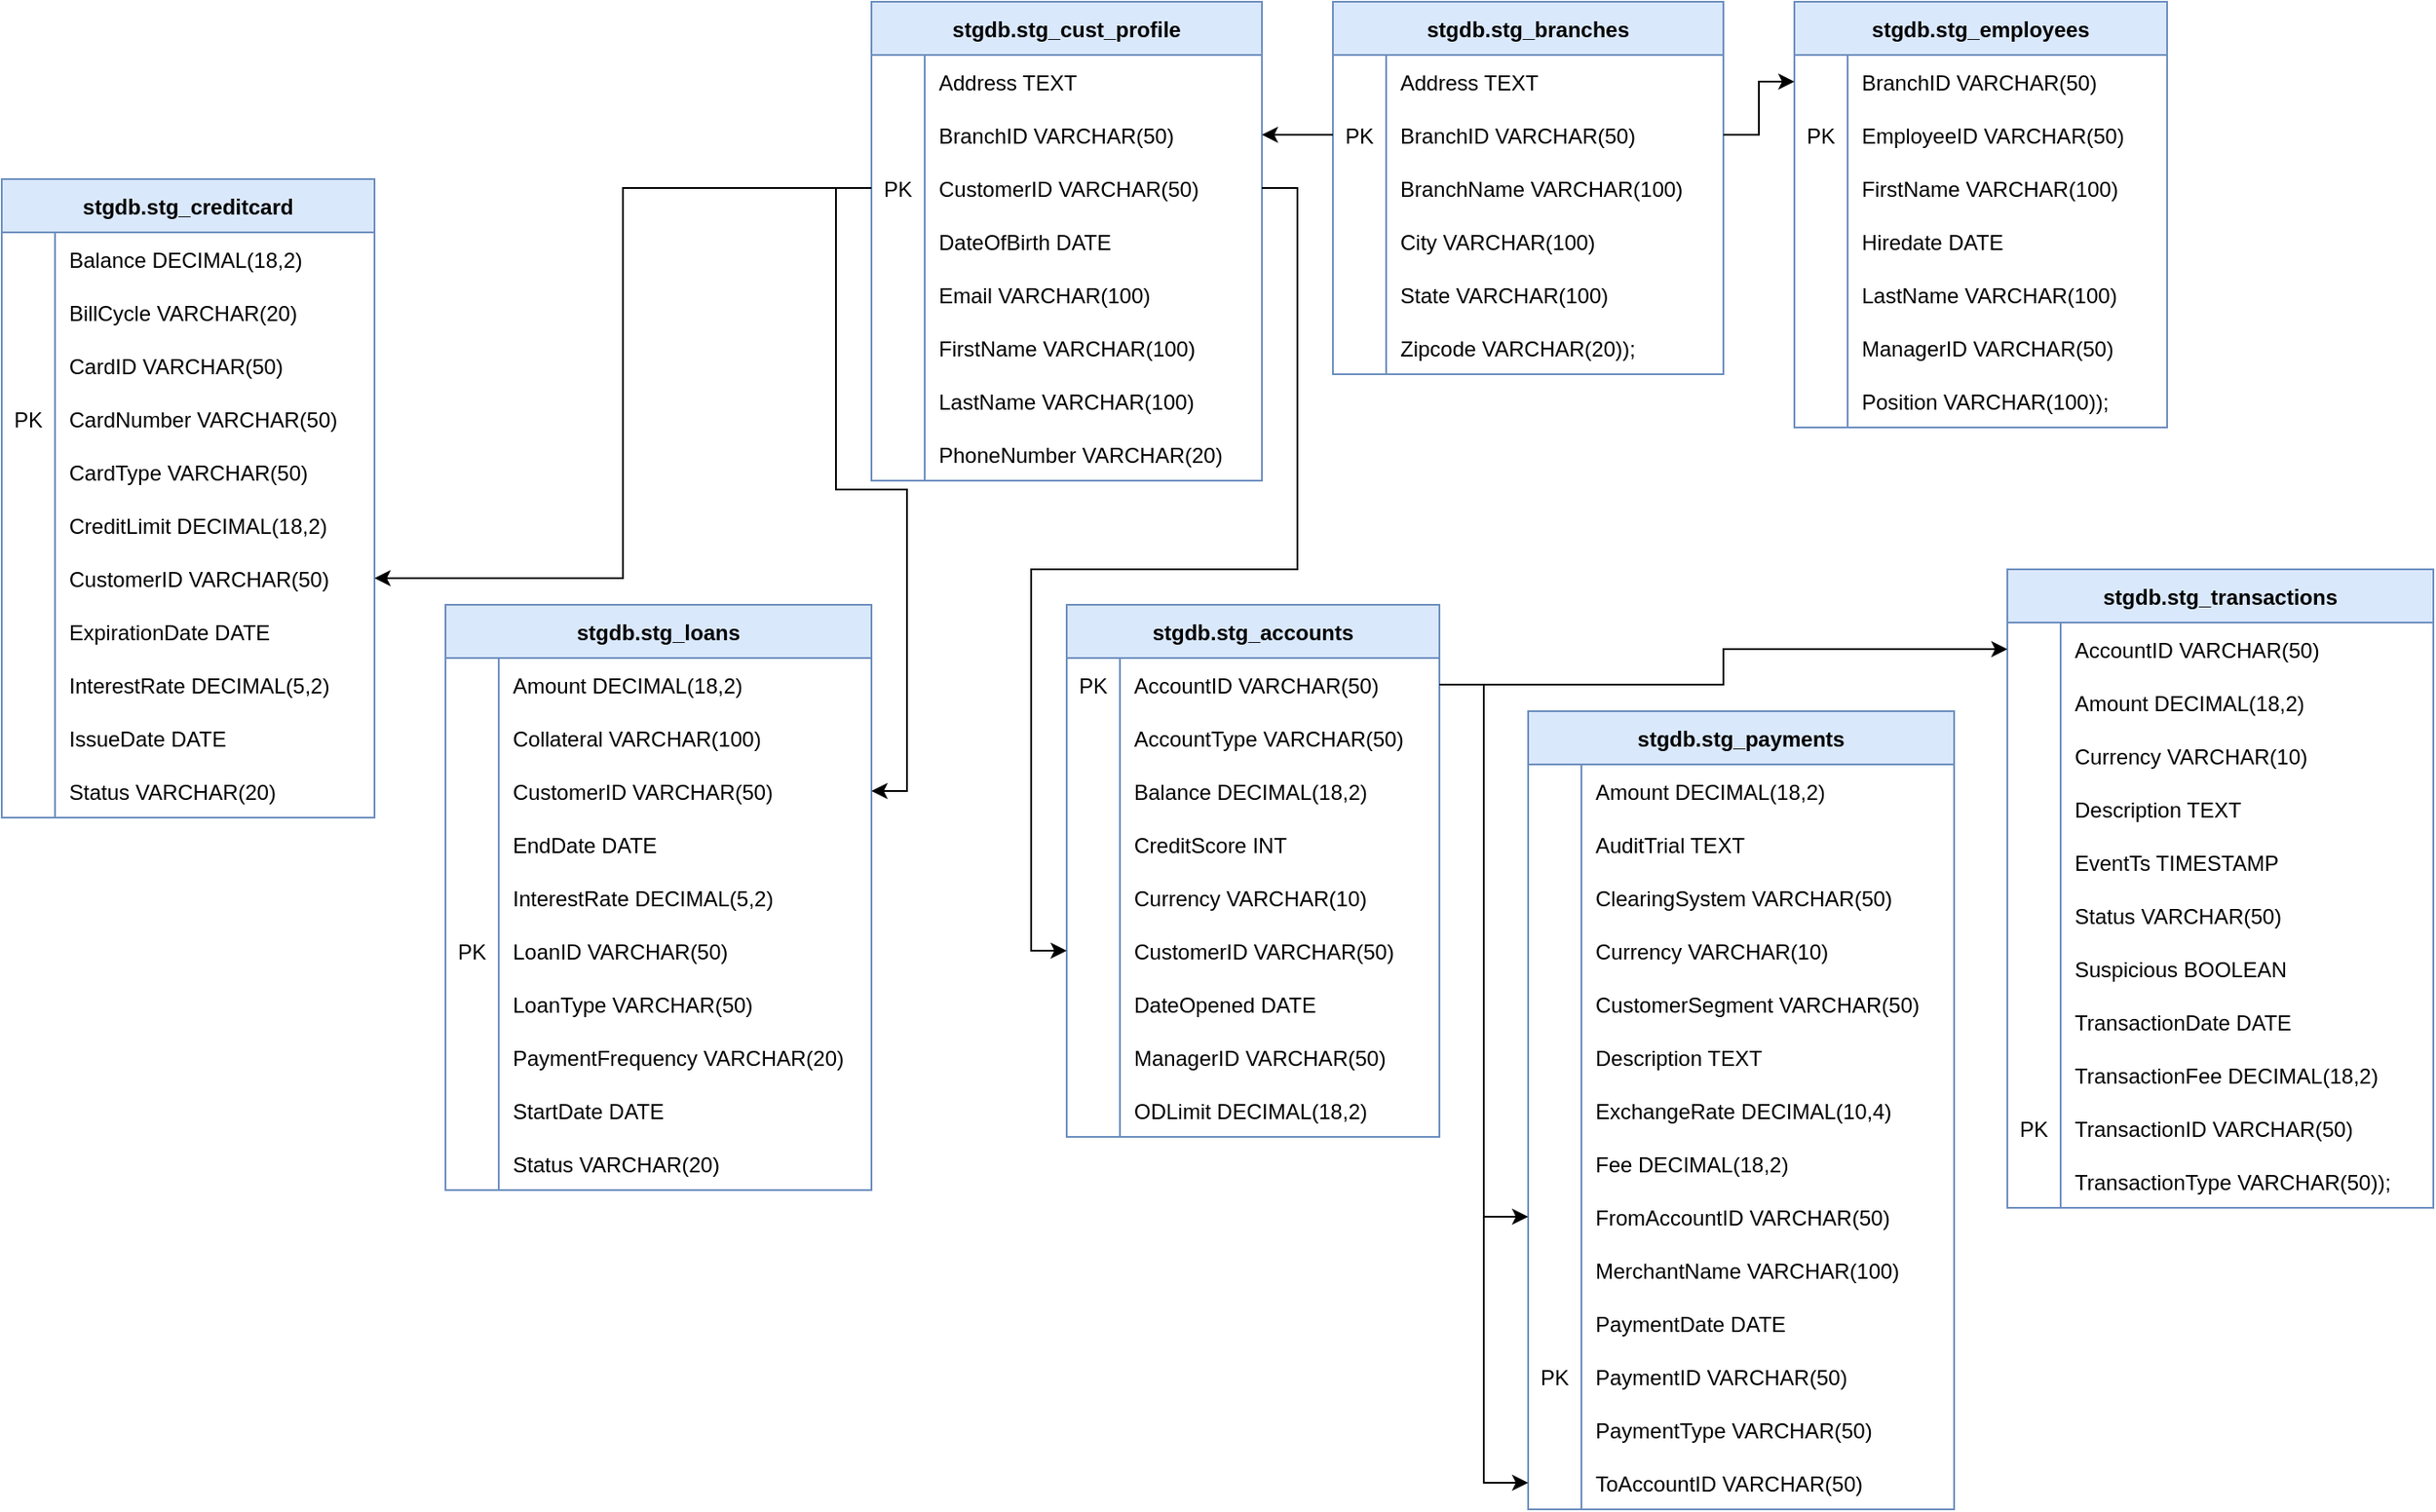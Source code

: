 <mxfile version="28.2.5">
  <diagram name="Page-1" id="UbT6haUvkNEKMo6BRAtE">
    <mxGraphModel dx="786" dy="463" grid="1" gridSize="10" guides="1" tooltips="1" connect="1" arrows="1" fold="1" page="1" pageScale="1" pageWidth="850" pageHeight="1100" math="0" shadow="0">
      <root>
        <mxCell id="0" />
        <mxCell id="1" parent="0" />
        <mxCell id="uUNaYeJDOX4NycYBZlJt-1" value="stgdb.stg_accounts" style="shape=table;startSize=30;container=1;collapsible=1;childLayout=tableLayout;fixedRows=1;rowLines=0;fontStyle=1;align=center;resizeLast=1;fillColor=#dae8fc;strokeColor=#6c8ebf;" parent="1" vertex="1">
          <mxGeometry x="810" y="360" width="210" height="300" as="geometry" />
        </mxCell>
        <mxCell id="uUNaYeJDOX4NycYBZlJt-2" value="" style="shape=tableRow;horizontal=0;startSize=0;swimlaneHead=0;swimlaneBody=0;fillColor=none;collapsible=0;dropTarget=0;points=[[0,0.5],[1,0.5]];portConstraint=eastwest;strokeColor=inherit;top=0;left=0;right=0;bottom=0;" parent="uUNaYeJDOX4NycYBZlJt-1" vertex="1">
          <mxGeometry y="30" width="210" height="30" as="geometry" />
        </mxCell>
        <mxCell id="uUNaYeJDOX4NycYBZlJt-3" value="PK" style="shape=partialRectangle;overflow=hidden;connectable=0;fillColor=none;strokeColor=inherit;top=0;left=0;bottom=0;right=0;" parent="uUNaYeJDOX4NycYBZlJt-2" vertex="1">
          <mxGeometry width="30" height="30" as="geometry">
            <mxRectangle width="30" height="30" as="alternateBounds" />
          </mxGeometry>
        </mxCell>
        <mxCell id="uUNaYeJDOX4NycYBZlJt-4" value="AccountID VARCHAR(50)" style="shape=partialRectangle;overflow=hidden;connectable=0;fillColor=none;align=left;strokeColor=inherit;top=0;left=0;bottom=0;right=0;spacingLeft=6;" parent="uUNaYeJDOX4NycYBZlJt-2" vertex="1">
          <mxGeometry x="30" width="180" height="30" as="geometry">
            <mxRectangle width="180" height="30" as="alternateBounds" />
          </mxGeometry>
        </mxCell>
        <mxCell id="uUNaYeJDOX4NycYBZlJt-5" value="" style="shape=tableRow;horizontal=0;startSize=0;swimlaneHead=0;swimlaneBody=0;fillColor=none;collapsible=0;dropTarget=0;points=[[0,0.5],[1,0.5]];portConstraint=eastwest;strokeColor=inherit;top=0;left=0;right=0;bottom=0;" parent="uUNaYeJDOX4NycYBZlJt-1" vertex="1">
          <mxGeometry y="60" width="210" height="30" as="geometry" />
        </mxCell>
        <mxCell id="uUNaYeJDOX4NycYBZlJt-6" value="" style="shape=partialRectangle;overflow=hidden;connectable=0;fillColor=none;strokeColor=inherit;top=0;left=0;bottom=0;right=0;" parent="uUNaYeJDOX4NycYBZlJt-5" vertex="1">
          <mxGeometry width="30" height="30" as="geometry">
            <mxRectangle width="30" height="30" as="alternateBounds" />
          </mxGeometry>
        </mxCell>
        <mxCell id="uUNaYeJDOX4NycYBZlJt-7" value="AccountType VARCHAR(50)" style="shape=partialRectangle;overflow=hidden;connectable=0;fillColor=none;align=left;strokeColor=inherit;top=0;left=0;bottom=0;right=0;spacingLeft=6;" parent="uUNaYeJDOX4NycYBZlJt-5" vertex="1">
          <mxGeometry x="30" width="180" height="30" as="geometry">
            <mxRectangle width="180" height="30" as="alternateBounds" />
          </mxGeometry>
        </mxCell>
        <mxCell id="uUNaYeJDOX4NycYBZlJt-8" value="" style="shape=tableRow;horizontal=0;startSize=0;swimlaneHead=0;swimlaneBody=0;fillColor=none;collapsible=0;dropTarget=0;points=[[0,0.5],[1,0.5]];portConstraint=eastwest;strokeColor=inherit;top=0;left=0;right=0;bottom=0;" parent="uUNaYeJDOX4NycYBZlJt-1" vertex="1">
          <mxGeometry y="90" width="210" height="30" as="geometry" />
        </mxCell>
        <mxCell id="uUNaYeJDOX4NycYBZlJt-9" value="" style="shape=partialRectangle;overflow=hidden;connectable=0;fillColor=none;strokeColor=inherit;top=0;left=0;bottom=0;right=0;" parent="uUNaYeJDOX4NycYBZlJt-8" vertex="1">
          <mxGeometry width="30" height="30" as="geometry">
            <mxRectangle width="30" height="30" as="alternateBounds" />
          </mxGeometry>
        </mxCell>
        <mxCell id="uUNaYeJDOX4NycYBZlJt-10" value="Balance DECIMAL(18,2)" style="shape=partialRectangle;overflow=hidden;connectable=0;fillColor=none;align=left;strokeColor=inherit;top=0;left=0;bottom=0;right=0;spacingLeft=6;" parent="uUNaYeJDOX4NycYBZlJt-8" vertex="1">
          <mxGeometry x="30" width="180" height="30" as="geometry">
            <mxRectangle width="180" height="30" as="alternateBounds" />
          </mxGeometry>
        </mxCell>
        <mxCell id="uUNaYeJDOX4NycYBZlJt-11" value="" style="shape=tableRow;horizontal=0;startSize=0;swimlaneHead=0;swimlaneBody=0;fillColor=none;collapsible=0;dropTarget=0;points=[[0,0.5],[1,0.5]];portConstraint=eastwest;strokeColor=inherit;top=0;left=0;right=0;bottom=0;" parent="uUNaYeJDOX4NycYBZlJt-1" vertex="1">
          <mxGeometry y="120" width="210" height="30" as="geometry" />
        </mxCell>
        <mxCell id="uUNaYeJDOX4NycYBZlJt-12" value="" style="shape=partialRectangle;overflow=hidden;connectable=0;fillColor=none;strokeColor=inherit;top=0;left=0;bottom=0;right=0;" parent="uUNaYeJDOX4NycYBZlJt-11" vertex="1">
          <mxGeometry width="30" height="30" as="geometry">
            <mxRectangle width="30" height="30" as="alternateBounds" />
          </mxGeometry>
        </mxCell>
        <mxCell id="uUNaYeJDOX4NycYBZlJt-13" value="CreditScore INT" style="shape=partialRectangle;overflow=hidden;connectable=0;fillColor=none;align=left;strokeColor=inherit;top=0;left=0;bottom=0;right=0;spacingLeft=6;" parent="uUNaYeJDOX4NycYBZlJt-11" vertex="1">
          <mxGeometry x="30" width="180" height="30" as="geometry">
            <mxRectangle width="180" height="30" as="alternateBounds" />
          </mxGeometry>
        </mxCell>
        <mxCell id="uUNaYeJDOX4NycYBZlJt-14" value="" style="shape=tableRow;horizontal=0;startSize=0;swimlaneHead=0;swimlaneBody=0;fillColor=none;collapsible=0;dropTarget=0;points=[[0,0.5],[1,0.5]];portConstraint=eastwest;strokeColor=inherit;top=0;left=0;right=0;bottom=0;" parent="uUNaYeJDOX4NycYBZlJt-1" vertex="1">
          <mxGeometry y="150" width="210" height="30" as="geometry" />
        </mxCell>
        <mxCell id="uUNaYeJDOX4NycYBZlJt-15" value="" style="shape=partialRectangle;overflow=hidden;connectable=0;fillColor=none;strokeColor=inherit;top=0;left=0;bottom=0;right=0;" parent="uUNaYeJDOX4NycYBZlJt-14" vertex="1">
          <mxGeometry width="30" height="30" as="geometry">
            <mxRectangle width="30" height="30" as="alternateBounds" />
          </mxGeometry>
        </mxCell>
        <mxCell id="uUNaYeJDOX4NycYBZlJt-16" value="Currency VARCHAR(10)" style="shape=partialRectangle;overflow=hidden;connectable=0;fillColor=none;align=left;strokeColor=inherit;top=0;left=0;bottom=0;right=0;spacingLeft=6;" parent="uUNaYeJDOX4NycYBZlJt-14" vertex="1">
          <mxGeometry x="30" width="180" height="30" as="geometry">
            <mxRectangle width="180" height="30" as="alternateBounds" />
          </mxGeometry>
        </mxCell>
        <mxCell id="uUNaYeJDOX4NycYBZlJt-17" value="" style="shape=tableRow;horizontal=0;startSize=0;swimlaneHead=0;swimlaneBody=0;fillColor=none;collapsible=0;dropTarget=0;points=[[0,0.5],[1,0.5]];portConstraint=eastwest;strokeColor=inherit;top=0;left=0;right=0;bottom=0;" parent="uUNaYeJDOX4NycYBZlJt-1" vertex="1">
          <mxGeometry y="180" width="210" height="30" as="geometry" />
        </mxCell>
        <mxCell id="uUNaYeJDOX4NycYBZlJt-18" value="" style="shape=partialRectangle;overflow=hidden;connectable=0;fillColor=none;strokeColor=inherit;top=0;left=0;bottom=0;right=0;" parent="uUNaYeJDOX4NycYBZlJt-17" vertex="1">
          <mxGeometry width="30" height="30" as="geometry">
            <mxRectangle width="30" height="30" as="alternateBounds" />
          </mxGeometry>
        </mxCell>
        <mxCell id="uUNaYeJDOX4NycYBZlJt-19" value="CustomerID VARCHAR(50)" style="shape=partialRectangle;overflow=hidden;connectable=0;fillColor=none;align=left;strokeColor=inherit;top=0;left=0;bottom=0;right=0;spacingLeft=6;" parent="uUNaYeJDOX4NycYBZlJt-17" vertex="1">
          <mxGeometry x="30" width="180" height="30" as="geometry">
            <mxRectangle width="180" height="30" as="alternateBounds" />
          </mxGeometry>
        </mxCell>
        <mxCell id="uUNaYeJDOX4NycYBZlJt-20" value="" style="shape=tableRow;horizontal=0;startSize=0;swimlaneHead=0;swimlaneBody=0;fillColor=none;collapsible=0;dropTarget=0;points=[[0,0.5],[1,0.5]];portConstraint=eastwest;strokeColor=inherit;top=0;left=0;right=0;bottom=0;" parent="uUNaYeJDOX4NycYBZlJt-1" vertex="1">
          <mxGeometry y="210" width="210" height="30" as="geometry" />
        </mxCell>
        <mxCell id="uUNaYeJDOX4NycYBZlJt-21" value="" style="shape=partialRectangle;overflow=hidden;connectable=0;fillColor=none;strokeColor=inherit;top=0;left=0;bottom=0;right=0;" parent="uUNaYeJDOX4NycYBZlJt-20" vertex="1">
          <mxGeometry width="30" height="30" as="geometry">
            <mxRectangle width="30" height="30" as="alternateBounds" />
          </mxGeometry>
        </mxCell>
        <mxCell id="uUNaYeJDOX4NycYBZlJt-22" value="DateOpened DATE" style="shape=partialRectangle;overflow=hidden;connectable=0;fillColor=none;align=left;strokeColor=inherit;top=0;left=0;bottom=0;right=0;spacingLeft=6;" parent="uUNaYeJDOX4NycYBZlJt-20" vertex="1">
          <mxGeometry x="30" width="180" height="30" as="geometry">
            <mxRectangle width="180" height="30" as="alternateBounds" />
          </mxGeometry>
        </mxCell>
        <mxCell id="uUNaYeJDOX4NycYBZlJt-23" value="" style="shape=tableRow;horizontal=0;startSize=0;swimlaneHead=0;swimlaneBody=0;fillColor=none;collapsible=0;dropTarget=0;points=[[0,0.5],[1,0.5]];portConstraint=eastwest;strokeColor=inherit;top=0;left=0;right=0;bottom=0;" parent="uUNaYeJDOX4NycYBZlJt-1" vertex="1">
          <mxGeometry y="240" width="210" height="30" as="geometry" />
        </mxCell>
        <mxCell id="uUNaYeJDOX4NycYBZlJt-24" value="" style="shape=partialRectangle;overflow=hidden;connectable=0;fillColor=none;strokeColor=inherit;top=0;left=0;bottom=0;right=0;" parent="uUNaYeJDOX4NycYBZlJt-23" vertex="1">
          <mxGeometry width="30" height="30" as="geometry">
            <mxRectangle width="30" height="30" as="alternateBounds" />
          </mxGeometry>
        </mxCell>
        <mxCell id="uUNaYeJDOX4NycYBZlJt-25" value="ManagerID VARCHAR(50)" style="shape=partialRectangle;overflow=hidden;connectable=0;fillColor=none;align=left;strokeColor=inherit;top=0;left=0;bottom=0;right=0;spacingLeft=6;" parent="uUNaYeJDOX4NycYBZlJt-23" vertex="1">
          <mxGeometry x="30" width="180" height="30" as="geometry">
            <mxRectangle width="180" height="30" as="alternateBounds" />
          </mxGeometry>
        </mxCell>
        <mxCell id="uUNaYeJDOX4NycYBZlJt-26" value="" style="shape=tableRow;horizontal=0;startSize=0;swimlaneHead=0;swimlaneBody=0;fillColor=none;collapsible=0;dropTarget=0;points=[[0,0.5],[1,0.5]];portConstraint=eastwest;strokeColor=inherit;top=0;left=0;right=0;bottom=0;" parent="uUNaYeJDOX4NycYBZlJt-1" vertex="1">
          <mxGeometry y="270" width="210" height="30" as="geometry" />
        </mxCell>
        <mxCell id="uUNaYeJDOX4NycYBZlJt-27" value="" style="shape=partialRectangle;overflow=hidden;connectable=0;fillColor=none;strokeColor=inherit;top=0;left=0;bottom=0;right=0;" parent="uUNaYeJDOX4NycYBZlJt-26" vertex="1">
          <mxGeometry width="30" height="30" as="geometry">
            <mxRectangle width="30" height="30" as="alternateBounds" />
          </mxGeometry>
        </mxCell>
        <mxCell id="uUNaYeJDOX4NycYBZlJt-28" value="ODLimit DECIMAL(18,2)" style="shape=partialRectangle;overflow=hidden;connectable=0;fillColor=none;align=left;strokeColor=inherit;top=0;left=0;bottom=0;right=0;spacingLeft=6;" parent="uUNaYeJDOX4NycYBZlJt-26" vertex="1">
          <mxGeometry x="30" width="180" height="30" as="geometry">
            <mxRectangle width="180" height="30" as="alternateBounds" />
          </mxGeometry>
        </mxCell>
        <mxCell id="uUNaYeJDOX4NycYBZlJt-29" value="stgdb.stg_transactions" style="shape=table;startSize=30;container=1;collapsible=1;childLayout=tableLayout;fixedRows=1;rowLines=0;fontStyle=1;align=center;resizeLast=1;fillColor=#dae8fc;strokeColor=#6c8ebf;" parent="1" vertex="1">
          <mxGeometry x="1340" y="340" width="240" height="360" as="geometry" />
        </mxCell>
        <mxCell id="uUNaYeJDOX4NycYBZlJt-30" value="" style="shape=tableRow;horizontal=0;startSize=0;swimlaneHead=0;swimlaneBody=0;fillColor=none;collapsible=0;dropTarget=0;points=[[0,0.5],[1,0.5]];portConstraint=eastwest;strokeColor=inherit;top=0;left=0;right=0;bottom=0;" parent="uUNaYeJDOX4NycYBZlJt-29" vertex="1">
          <mxGeometry y="30" width="240" height="30" as="geometry" />
        </mxCell>
        <mxCell id="uUNaYeJDOX4NycYBZlJt-31" value="" style="shape=partialRectangle;overflow=hidden;connectable=0;fillColor=none;strokeColor=inherit;top=0;left=0;bottom=0;right=0;" parent="uUNaYeJDOX4NycYBZlJt-30" vertex="1">
          <mxGeometry width="30" height="30" as="geometry">
            <mxRectangle width="30" height="30" as="alternateBounds" />
          </mxGeometry>
        </mxCell>
        <mxCell id="uUNaYeJDOX4NycYBZlJt-32" value="AccountID VARCHAR(50)" style="shape=partialRectangle;overflow=hidden;connectable=0;fillColor=none;align=left;strokeColor=inherit;top=0;left=0;bottom=0;right=0;spacingLeft=6;" parent="uUNaYeJDOX4NycYBZlJt-30" vertex="1">
          <mxGeometry x="30" width="210" height="30" as="geometry">
            <mxRectangle width="210" height="30" as="alternateBounds" />
          </mxGeometry>
        </mxCell>
        <mxCell id="uUNaYeJDOX4NycYBZlJt-33" value="" style="shape=tableRow;horizontal=0;startSize=0;swimlaneHead=0;swimlaneBody=0;fillColor=none;collapsible=0;dropTarget=0;points=[[0,0.5],[1,0.5]];portConstraint=eastwest;strokeColor=inherit;top=0;left=0;right=0;bottom=0;" parent="uUNaYeJDOX4NycYBZlJt-29" vertex="1">
          <mxGeometry y="60" width="240" height="30" as="geometry" />
        </mxCell>
        <mxCell id="uUNaYeJDOX4NycYBZlJt-34" value="" style="shape=partialRectangle;overflow=hidden;connectable=0;fillColor=none;strokeColor=inherit;top=0;left=0;bottom=0;right=0;" parent="uUNaYeJDOX4NycYBZlJt-33" vertex="1">
          <mxGeometry width="30" height="30" as="geometry">
            <mxRectangle width="30" height="30" as="alternateBounds" />
          </mxGeometry>
        </mxCell>
        <mxCell id="uUNaYeJDOX4NycYBZlJt-35" value="Amount DECIMAL(18,2)" style="shape=partialRectangle;overflow=hidden;connectable=0;fillColor=none;align=left;strokeColor=inherit;top=0;left=0;bottom=0;right=0;spacingLeft=6;" parent="uUNaYeJDOX4NycYBZlJt-33" vertex="1">
          <mxGeometry x="30" width="210" height="30" as="geometry">
            <mxRectangle width="210" height="30" as="alternateBounds" />
          </mxGeometry>
        </mxCell>
        <mxCell id="uUNaYeJDOX4NycYBZlJt-36" value="" style="shape=tableRow;horizontal=0;startSize=0;swimlaneHead=0;swimlaneBody=0;fillColor=none;collapsible=0;dropTarget=0;points=[[0,0.5],[1,0.5]];portConstraint=eastwest;strokeColor=inherit;top=0;left=0;right=0;bottom=0;" parent="uUNaYeJDOX4NycYBZlJt-29" vertex="1">
          <mxGeometry y="90" width="240" height="30" as="geometry" />
        </mxCell>
        <mxCell id="uUNaYeJDOX4NycYBZlJt-37" value="" style="shape=partialRectangle;overflow=hidden;connectable=0;fillColor=none;strokeColor=inherit;top=0;left=0;bottom=0;right=0;" parent="uUNaYeJDOX4NycYBZlJt-36" vertex="1">
          <mxGeometry width="30" height="30" as="geometry">
            <mxRectangle width="30" height="30" as="alternateBounds" />
          </mxGeometry>
        </mxCell>
        <mxCell id="uUNaYeJDOX4NycYBZlJt-38" value="Currency VARCHAR(10)" style="shape=partialRectangle;overflow=hidden;connectable=0;fillColor=none;align=left;strokeColor=inherit;top=0;left=0;bottom=0;right=0;spacingLeft=6;" parent="uUNaYeJDOX4NycYBZlJt-36" vertex="1">
          <mxGeometry x="30" width="210" height="30" as="geometry">
            <mxRectangle width="210" height="30" as="alternateBounds" />
          </mxGeometry>
        </mxCell>
        <mxCell id="uUNaYeJDOX4NycYBZlJt-39" value="" style="shape=tableRow;horizontal=0;startSize=0;swimlaneHead=0;swimlaneBody=0;fillColor=none;collapsible=0;dropTarget=0;points=[[0,0.5],[1,0.5]];portConstraint=eastwest;strokeColor=inherit;top=0;left=0;right=0;bottom=0;" parent="uUNaYeJDOX4NycYBZlJt-29" vertex="1">
          <mxGeometry y="120" width="240" height="30" as="geometry" />
        </mxCell>
        <mxCell id="uUNaYeJDOX4NycYBZlJt-40" value="" style="shape=partialRectangle;overflow=hidden;connectable=0;fillColor=none;strokeColor=inherit;top=0;left=0;bottom=0;right=0;" parent="uUNaYeJDOX4NycYBZlJt-39" vertex="1">
          <mxGeometry width="30" height="30" as="geometry">
            <mxRectangle width="30" height="30" as="alternateBounds" />
          </mxGeometry>
        </mxCell>
        <mxCell id="uUNaYeJDOX4NycYBZlJt-41" value="Description TEXT" style="shape=partialRectangle;overflow=hidden;connectable=0;fillColor=none;align=left;strokeColor=inherit;top=0;left=0;bottom=0;right=0;spacingLeft=6;" parent="uUNaYeJDOX4NycYBZlJt-39" vertex="1">
          <mxGeometry x="30" width="210" height="30" as="geometry">
            <mxRectangle width="210" height="30" as="alternateBounds" />
          </mxGeometry>
        </mxCell>
        <mxCell id="uUNaYeJDOX4NycYBZlJt-42" value="" style="shape=tableRow;horizontal=0;startSize=0;swimlaneHead=0;swimlaneBody=0;fillColor=none;collapsible=0;dropTarget=0;points=[[0,0.5],[1,0.5]];portConstraint=eastwest;strokeColor=inherit;top=0;left=0;right=0;bottom=0;" parent="uUNaYeJDOX4NycYBZlJt-29" vertex="1">
          <mxGeometry y="150" width="240" height="30" as="geometry" />
        </mxCell>
        <mxCell id="uUNaYeJDOX4NycYBZlJt-43" value="" style="shape=partialRectangle;overflow=hidden;connectable=0;fillColor=none;strokeColor=inherit;top=0;left=0;bottom=0;right=0;" parent="uUNaYeJDOX4NycYBZlJt-42" vertex="1">
          <mxGeometry width="30" height="30" as="geometry">
            <mxRectangle width="30" height="30" as="alternateBounds" />
          </mxGeometry>
        </mxCell>
        <mxCell id="uUNaYeJDOX4NycYBZlJt-44" value="EventTs TIMESTAMP" style="shape=partialRectangle;overflow=hidden;connectable=0;fillColor=none;align=left;strokeColor=inherit;top=0;left=0;bottom=0;right=0;spacingLeft=6;" parent="uUNaYeJDOX4NycYBZlJt-42" vertex="1">
          <mxGeometry x="30" width="210" height="30" as="geometry">
            <mxRectangle width="210" height="30" as="alternateBounds" />
          </mxGeometry>
        </mxCell>
        <mxCell id="uUNaYeJDOX4NycYBZlJt-45" value="" style="shape=tableRow;horizontal=0;startSize=0;swimlaneHead=0;swimlaneBody=0;fillColor=none;collapsible=0;dropTarget=0;points=[[0,0.5],[1,0.5]];portConstraint=eastwest;strokeColor=inherit;top=0;left=0;right=0;bottom=0;" parent="uUNaYeJDOX4NycYBZlJt-29" vertex="1">
          <mxGeometry y="180" width="240" height="30" as="geometry" />
        </mxCell>
        <mxCell id="uUNaYeJDOX4NycYBZlJt-46" value="" style="shape=partialRectangle;overflow=hidden;connectable=0;fillColor=none;strokeColor=inherit;top=0;left=0;bottom=0;right=0;" parent="uUNaYeJDOX4NycYBZlJt-45" vertex="1">
          <mxGeometry width="30" height="30" as="geometry">
            <mxRectangle width="30" height="30" as="alternateBounds" />
          </mxGeometry>
        </mxCell>
        <mxCell id="uUNaYeJDOX4NycYBZlJt-47" value="Status VARCHAR(50)" style="shape=partialRectangle;overflow=hidden;connectable=0;fillColor=none;align=left;strokeColor=inherit;top=0;left=0;bottom=0;right=0;spacingLeft=6;" parent="uUNaYeJDOX4NycYBZlJt-45" vertex="1">
          <mxGeometry x="30" width="210" height="30" as="geometry">
            <mxRectangle width="210" height="30" as="alternateBounds" />
          </mxGeometry>
        </mxCell>
        <mxCell id="uUNaYeJDOX4NycYBZlJt-48" value="" style="shape=tableRow;horizontal=0;startSize=0;swimlaneHead=0;swimlaneBody=0;fillColor=none;collapsible=0;dropTarget=0;points=[[0,0.5],[1,0.5]];portConstraint=eastwest;strokeColor=inherit;top=0;left=0;right=0;bottom=0;" parent="uUNaYeJDOX4NycYBZlJt-29" vertex="1">
          <mxGeometry y="210" width="240" height="30" as="geometry" />
        </mxCell>
        <mxCell id="uUNaYeJDOX4NycYBZlJt-49" value="" style="shape=partialRectangle;overflow=hidden;connectable=0;fillColor=none;strokeColor=inherit;top=0;left=0;bottom=0;right=0;" parent="uUNaYeJDOX4NycYBZlJt-48" vertex="1">
          <mxGeometry width="30" height="30" as="geometry">
            <mxRectangle width="30" height="30" as="alternateBounds" />
          </mxGeometry>
        </mxCell>
        <mxCell id="uUNaYeJDOX4NycYBZlJt-50" value="Suspicious BOOLEAN" style="shape=partialRectangle;overflow=hidden;connectable=0;fillColor=none;align=left;strokeColor=inherit;top=0;left=0;bottom=0;right=0;spacingLeft=6;" parent="uUNaYeJDOX4NycYBZlJt-48" vertex="1">
          <mxGeometry x="30" width="210" height="30" as="geometry">
            <mxRectangle width="210" height="30" as="alternateBounds" />
          </mxGeometry>
        </mxCell>
        <mxCell id="uUNaYeJDOX4NycYBZlJt-51" value="" style="shape=tableRow;horizontal=0;startSize=0;swimlaneHead=0;swimlaneBody=0;fillColor=none;collapsible=0;dropTarget=0;points=[[0,0.5],[1,0.5]];portConstraint=eastwest;strokeColor=inherit;top=0;left=0;right=0;bottom=0;" parent="uUNaYeJDOX4NycYBZlJt-29" vertex="1">
          <mxGeometry y="240" width="240" height="30" as="geometry" />
        </mxCell>
        <mxCell id="uUNaYeJDOX4NycYBZlJt-52" value="" style="shape=partialRectangle;overflow=hidden;connectable=0;fillColor=none;strokeColor=inherit;top=0;left=0;bottom=0;right=0;" parent="uUNaYeJDOX4NycYBZlJt-51" vertex="1">
          <mxGeometry width="30" height="30" as="geometry">
            <mxRectangle width="30" height="30" as="alternateBounds" />
          </mxGeometry>
        </mxCell>
        <mxCell id="uUNaYeJDOX4NycYBZlJt-53" value="TransactionDate DATE" style="shape=partialRectangle;overflow=hidden;connectable=0;fillColor=none;align=left;strokeColor=inherit;top=0;left=0;bottom=0;right=0;spacingLeft=6;" parent="uUNaYeJDOX4NycYBZlJt-51" vertex="1">
          <mxGeometry x="30" width="210" height="30" as="geometry">
            <mxRectangle width="210" height="30" as="alternateBounds" />
          </mxGeometry>
        </mxCell>
        <mxCell id="uUNaYeJDOX4NycYBZlJt-54" value="" style="shape=tableRow;horizontal=0;startSize=0;swimlaneHead=0;swimlaneBody=0;fillColor=none;collapsible=0;dropTarget=0;points=[[0,0.5],[1,0.5]];portConstraint=eastwest;strokeColor=inherit;top=0;left=0;right=0;bottom=0;" parent="uUNaYeJDOX4NycYBZlJt-29" vertex="1">
          <mxGeometry y="270" width="240" height="30" as="geometry" />
        </mxCell>
        <mxCell id="uUNaYeJDOX4NycYBZlJt-55" value="" style="shape=partialRectangle;overflow=hidden;connectable=0;fillColor=none;strokeColor=inherit;top=0;left=0;bottom=0;right=0;" parent="uUNaYeJDOX4NycYBZlJt-54" vertex="1">
          <mxGeometry width="30" height="30" as="geometry">
            <mxRectangle width="30" height="30" as="alternateBounds" />
          </mxGeometry>
        </mxCell>
        <mxCell id="uUNaYeJDOX4NycYBZlJt-56" value="TransactionFee DECIMAL(18,2)" style="shape=partialRectangle;overflow=hidden;connectable=0;fillColor=none;align=left;strokeColor=inherit;top=0;left=0;bottom=0;right=0;spacingLeft=6;" parent="uUNaYeJDOX4NycYBZlJt-54" vertex="1">
          <mxGeometry x="30" width="210" height="30" as="geometry">
            <mxRectangle width="210" height="30" as="alternateBounds" />
          </mxGeometry>
        </mxCell>
        <mxCell id="uUNaYeJDOX4NycYBZlJt-57" value="" style="shape=tableRow;horizontal=0;startSize=0;swimlaneHead=0;swimlaneBody=0;fillColor=none;collapsible=0;dropTarget=0;points=[[0,0.5],[1,0.5]];portConstraint=eastwest;strokeColor=inherit;top=0;left=0;right=0;bottom=0;" parent="uUNaYeJDOX4NycYBZlJt-29" vertex="1">
          <mxGeometry y="300" width="240" height="30" as="geometry" />
        </mxCell>
        <mxCell id="uUNaYeJDOX4NycYBZlJt-58" value="PK" style="shape=partialRectangle;overflow=hidden;connectable=0;fillColor=none;strokeColor=inherit;top=0;left=0;bottom=0;right=0;" parent="uUNaYeJDOX4NycYBZlJt-57" vertex="1">
          <mxGeometry width="30" height="30" as="geometry">
            <mxRectangle width="30" height="30" as="alternateBounds" />
          </mxGeometry>
        </mxCell>
        <mxCell id="uUNaYeJDOX4NycYBZlJt-59" value="TransactionID VARCHAR(50)" style="shape=partialRectangle;overflow=hidden;connectable=0;fillColor=none;align=left;strokeColor=inherit;top=0;left=0;bottom=0;right=0;spacingLeft=6;" parent="uUNaYeJDOX4NycYBZlJt-57" vertex="1">
          <mxGeometry x="30" width="210" height="30" as="geometry">
            <mxRectangle width="210" height="30" as="alternateBounds" />
          </mxGeometry>
        </mxCell>
        <mxCell id="uUNaYeJDOX4NycYBZlJt-60" value="" style="shape=tableRow;horizontal=0;startSize=0;swimlaneHead=0;swimlaneBody=0;fillColor=none;collapsible=0;dropTarget=0;points=[[0,0.5],[1,0.5]];portConstraint=eastwest;strokeColor=inherit;top=0;left=0;right=0;bottom=0;" parent="uUNaYeJDOX4NycYBZlJt-29" vertex="1">
          <mxGeometry y="330" width="240" height="30" as="geometry" />
        </mxCell>
        <mxCell id="uUNaYeJDOX4NycYBZlJt-61" value="" style="shape=partialRectangle;overflow=hidden;connectable=0;fillColor=none;strokeColor=inherit;top=0;left=0;bottom=0;right=0;" parent="uUNaYeJDOX4NycYBZlJt-60" vertex="1">
          <mxGeometry width="30" height="30" as="geometry">
            <mxRectangle width="30" height="30" as="alternateBounds" />
          </mxGeometry>
        </mxCell>
        <mxCell id="uUNaYeJDOX4NycYBZlJt-62" value="TransactionType VARCHAR(50));" style="shape=partialRectangle;overflow=hidden;connectable=0;fillColor=none;align=left;strokeColor=inherit;top=0;left=0;bottom=0;right=0;spacingLeft=6;" parent="uUNaYeJDOX4NycYBZlJt-60" vertex="1">
          <mxGeometry x="30" width="210" height="30" as="geometry">
            <mxRectangle width="210" height="30" as="alternateBounds" />
          </mxGeometry>
        </mxCell>
        <mxCell id="uUNaYeJDOX4NycYBZlJt-66" value="stgdb.stg_payments" style="shape=table;startSize=30;container=1;collapsible=1;childLayout=tableLayout;fixedRows=1;rowLines=0;fontStyle=1;align=center;resizeLast=1;fillColor=#dae8fc;strokeColor=#6c8ebf;" parent="1" vertex="1">
          <mxGeometry x="1070" y="420" width="240" height="450" as="geometry" />
        </mxCell>
        <mxCell id="uUNaYeJDOX4NycYBZlJt-67" value="" style="shape=tableRow;horizontal=0;startSize=0;swimlaneHead=0;swimlaneBody=0;fillColor=none;collapsible=0;dropTarget=0;points=[[0,0.5],[1,0.5]];portConstraint=eastwest;strokeColor=inherit;top=0;left=0;right=0;bottom=0;" parent="uUNaYeJDOX4NycYBZlJt-66" vertex="1">
          <mxGeometry y="30" width="240" height="30" as="geometry" />
        </mxCell>
        <mxCell id="uUNaYeJDOX4NycYBZlJt-68" value="" style="shape=partialRectangle;overflow=hidden;connectable=0;fillColor=none;strokeColor=inherit;top=0;left=0;bottom=0;right=0;" parent="uUNaYeJDOX4NycYBZlJt-67" vertex="1">
          <mxGeometry width="30" height="30" as="geometry">
            <mxRectangle width="30" height="30" as="alternateBounds" />
          </mxGeometry>
        </mxCell>
        <mxCell id="uUNaYeJDOX4NycYBZlJt-69" value="Amount DECIMAL(18,2)" style="shape=partialRectangle;overflow=hidden;connectable=0;fillColor=none;align=left;strokeColor=inherit;top=0;left=0;bottom=0;right=0;spacingLeft=6;" parent="uUNaYeJDOX4NycYBZlJt-67" vertex="1">
          <mxGeometry x="30" width="210" height="30" as="geometry">
            <mxRectangle width="210" height="30" as="alternateBounds" />
          </mxGeometry>
        </mxCell>
        <mxCell id="uUNaYeJDOX4NycYBZlJt-70" value="" style="shape=tableRow;horizontal=0;startSize=0;swimlaneHead=0;swimlaneBody=0;fillColor=none;collapsible=0;dropTarget=0;points=[[0,0.5],[1,0.5]];portConstraint=eastwest;strokeColor=inherit;top=0;left=0;right=0;bottom=0;" parent="uUNaYeJDOX4NycYBZlJt-66" vertex="1">
          <mxGeometry y="60" width="240" height="30" as="geometry" />
        </mxCell>
        <mxCell id="uUNaYeJDOX4NycYBZlJt-71" value="" style="shape=partialRectangle;overflow=hidden;connectable=0;fillColor=none;strokeColor=inherit;top=0;left=0;bottom=0;right=0;" parent="uUNaYeJDOX4NycYBZlJt-70" vertex="1">
          <mxGeometry width="30" height="30" as="geometry">
            <mxRectangle width="30" height="30" as="alternateBounds" />
          </mxGeometry>
        </mxCell>
        <mxCell id="uUNaYeJDOX4NycYBZlJt-72" value="AuditTrial TEXT" style="shape=partialRectangle;overflow=hidden;connectable=0;fillColor=none;align=left;strokeColor=inherit;top=0;left=0;bottom=0;right=0;spacingLeft=6;" parent="uUNaYeJDOX4NycYBZlJt-70" vertex="1">
          <mxGeometry x="30" width="210" height="30" as="geometry">
            <mxRectangle width="210" height="30" as="alternateBounds" />
          </mxGeometry>
        </mxCell>
        <mxCell id="uUNaYeJDOX4NycYBZlJt-73" value="" style="shape=tableRow;horizontal=0;startSize=0;swimlaneHead=0;swimlaneBody=0;fillColor=none;collapsible=0;dropTarget=0;points=[[0,0.5],[1,0.5]];portConstraint=eastwest;strokeColor=inherit;top=0;left=0;right=0;bottom=0;" parent="uUNaYeJDOX4NycYBZlJt-66" vertex="1">
          <mxGeometry y="90" width="240" height="30" as="geometry" />
        </mxCell>
        <mxCell id="uUNaYeJDOX4NycYBZlJt-74" value="" style="shape=partialRectangle;overflow=hidden;connectable=0;fillColor=none;strokeColor=inherit;top=0;left=0;bottom=0;right=0;" parent="uUNaYeJDOX4NycYBZlJt-73" vertex="1">
          <mxGeometry width="30" height="30" as="geometry">
            <mxRectangle width="30" height="30" as="alternateBounds" />
          </mxGeometry>
        </mxCell>
        <mxCell id="uUNaYeJDOX4NycYBZlJt-75" value="ClearingSystem VARCHAR(50)" style="shape=partialRectangle;overflow=hidden;connectable=0;fillColor=none;align=left;strokeColor=inherit;top=0;left=0;bottom=0;right=0;spacingLeft=6;" parent="uUNaYeJDOX4NycYBZlJt-73" vertex="1">
          <mxGeometry x="30" width="210" height="30" as="geometry">
            <mxRectangle width="210" height="30" as="alternateBounds" />
          </mxGeometry>
        </mxCell>
        <mxCell id="uUNaYeJDOX4NycYBZlJt-76" value="" style="shape=tableRow;horizontal=0;startSize=0;swimlaneHead=0;swimlaneBody=0;fillColor=none;collapsible=0;dropTarget=0;points=[[0,0.5],[1,0.5]];portConstraint=eastwest;strokeColor=inherit;top=0;left=0;right=0;bottom=0;" parent="uUNaYeJDOX4NycYBZlJt-66" vertex="1">
          <mxGeometry y="120" width="240" height="30" as="geometry" />
        </mxCell>
        <mxCell id="uUNaYeJDOX4NycYBZlJt-77" value="" style="shape=partialRectangle;overflow=hidden;connectable=0;fillColor=none;strokeColor=inherit;top=0;left=0;bottom=0;right=0;" parent="uUNaYeJDOX4NycYBZlJt-76" vertex="1">
          <mxGeometry width="30" height="30" as="geometry">
            <mxRectangle width="30" height="30" as="alternateBounds" />
          </mxGeometry>
        </mxCell>
        <mxCell id="uUNaYeJDOX4NycYBZlJt-78" value="Currency VARCHAR(10)" style="shape=partialRectangle;overflow=hidden;connectable=0;fillColor=none;align=left;strokeColor=inherit;top=0;left=0;bottom=0;right=0;spacingLeft=6;" parent="uUNaYeJDOX4NycYBZlJt-76" vertex="1">
          <mxGeometry x="30" width="210" height="30" as="geometry">
            <mxRectangle width="210" height="30" as="alternateBounds" />
          </mxGeometry>
        </mxCell>
        <mxCell id="uUNaYeJDOX4NycYBZlJt-79" value="" style="shape=tableRow;horizontal=0;startSize=0;swimlaneHead=0;swimlaneBody=0;fillColor=none;collapsible=0;dropTarget=0;points=[[0,0.5],[1,0.5]];portConstraint=eastwest;strokeColor=inherit;top=0;left=0;right=0;bottom=0;" parent="uUNaYeJDOX4NycYBZlJt-66" vertex="1">
          <mxGeometry y="150" width="240" height="30" as="geometry" />
        </mxCell>
        <mxCell id="uUNaYeJDOX4NycYBZlJt-80" value="" style="shape=partialRectangle;overflow=hidden;connectable=0;fillColor=none;strokeColor=inherit;top=0;left=0;bottom=0;right=0;" parent="uUNaYeJDOX4NycYBZlJt-79" vertex="1">
          <mxGeometry width="30" height="30" as="geometry">
            <mxRectangle width="30" height="30" as="alternateBounds" />
          </mxGeometry>
        </mxCell>
        <mxCell id="uUNaYeJDOX4NycYBZlJt-81" value="CustomerSegment VARCHAR(50)" style="shape=partialRectangle;overflow=hidden;connectable=0;fillColor=none;align=left;strokeColor=inherit;top=0;left=0;bottom=0;right=0;spacingLeft=6;" parent="uUNaYeJDOX4NycYBZlJt-79" vertex="1">
          <mxGeometry x="30" width="210" height="30" as="geometry">
            <mxRectangle width="210" height="30" as="alternateBounds" />
          </mxGeometry>
        </mxCell>
        <mxCell id="uUNaYeJDOX4NycYBZlJt-82" value="" style="shape=tableRow;horizontal=0;startSize=0;swimlaneHead=0;swimlaneBody=0;fillColor=none;collapsible=0;dropTarget=0;points=[[0,0.5],[1,0.5]];portConstraint=eastwest;strokeColor=inherit;top=0;left=0;right=0;bottom=0;" parent="uUNaYeJDOX4NycYBZlJt-66" vertex="1">
          <mxGeometry y="180" width="240" height="30" as="geometry" />
        </mxCell>
        <mxCell id="uUNaYeJDOX4NycYBZlJt-83" value="" style="shape=partialRectangle;overflow=hidden;connectable=0;fillColor=none;strokeColor=inherit;top=0;left=0;bottom=0;right=0;" parent="uUNaYeJDOX4NycYBZlJt-82" vertex="1">
          <mxGeometry width="30" height="30" as="geometry">
            <mxRectangle width="30" height="30" as="alternateBounds" />
          </mxGeometry>
        </mxCell>
        <mxCell id="uUNaYeJDOX4NycYBZlJt-84" value="Description TEXT" style="shape=partialRectangle;overflow=hidden;connectable=0;fillColor=none;align=left;strokeColor=inherit;top=0;left=0;bottom=0;right=0;spacingLeft=6;" parent="uUNaYeJDOX4NycYBZlJt-82" vertex="1">
          <mxGeometry x="30" width="210" height="30" as="geometry">
            <mxRectangle width="210" height="30" as="alternateBounds" />
          </mxGeometry>
        </mxCell>
        <mxCell id="uUNaYeJDOX4NycYBZlJt-85" value="" style="shape=tableRow;horizontal=0;startSize=0;swimlaneHead=0;swimlaneBody=0;fillColor=none;collapsible=0;dropTarget=0;points=[[0,0.5],[1,0.5]];portConstraint=eastwest;strokeColor=inherit;top=0;left=0;right=0;bottom=0;" parent="uUNaYeJDOX4NycYBZlJt-66" vertex="1">
          <mxGeometry y="210" width="240" height="30" as="geometry" />
        </mxCell>
        <mxCell id="uUNaYeJDOX4NycYBZlJt-86" value="" style="shape=partialRectangle;overflow=hidden;connectable=0;fillColor=none;strokeColor=inherit;top=0;left=0;bottom=0;right=0;" parent="uUNaYeJDOX4NycYBZlJt-85" vertex="1">
          <mxGeometry width="30" height="30" as="geometry">
            <mxRectangle width="30" height="30" as="alternateBounds" />
          </mxGeometry>
        </mxCell>
        <mxCell id="uUNaYeJDOX4NycYBZlJt-87" value="ExchangeRate DECIMAL(10,4)" style="shape=partialRectangle;overflow=hidden;connectable=0;fillColor=none;align=left;strokeColor=inherit;top=0;left=0;bottom=0;right=0;spacingLeft=6;" parent="uUNaYeJDOX4NycYBZlJt-85" vertex="1">
          <mxGeometry x="30" width="210" height="30" as="geometry">
            <mxRectangle width="210" height="30" as="alternateBounds" />
          </mxGeometry>
        </mxCell>
        <mxCell id="uUNaYeJDOX4NycYBZlJt-88" value="" style="shape=tableRow;horizontal=0;startSize=0;swimlaneHead=0;swimlaneBody=0;fillColor=none;collapsible=0;dropTarget=0;points=[[0,0.5],[1,0.5]];portConstraint=eastwest;strokeColor=inherit;top=0;left=0;right=0;bottom=0;" parent="uUNaYeJDOX4NycYBZlJt-66" vertex="1">
          <mxGeometry y="240" width="240" height="30" as="geometry" />
        </mxCell>
        <mxCell id="uUNaYeJDOX4NycYBZlJt-89" value="" style="shape=partialRectangle;overflow=hidden;connectable=0;fillColor=none;strokeColor=inherit;top=0;left=0;bottom=0;right=0;" parent="uUNaYeJDOX4NycYBZlJt-88" vertex="1">
          <mxGeometry width="30" height="30" as="geometry">
            <mxRectangle width="30" height="30" as="alternateBounds" />
          </mxGeometry>
        </mxCell>
        <mxCell id="uUNaYeJDOX4NycYBZlJt-90" value="Fee DECIMAL(18,2)" style="shape=partialRectangle;overflow=hidden;connectable=0;fillColor=none;align=left;strokeColor=inherit;top=0;left=0;bottom=0;right=0;spacingLeft=6;" parent="uUNaYeJDOX4NycYBZlJt-88" vertex="1">
          <mxGeometry x="30" width="210" height="30" as="geometry">
            <mxRectangle width="210" height="30" as="alternateBounds" />
          </mxGeometry>
        </mxCell>
        <mxCell id="uUNaYeJDOX4NycYBZlJt-91" value="" style="shape=tableRow;horizontal=0;startSize=0;swimlaneHead=0;swimlaneBody=0;fillColor=none;collapsible=0;dropTarget=0;points=[[0,0.5],[1,0.5]];portConstraint=eastwest;strokeColor=inherit;top=0;left=0;right=0;bottom=0;" parent="uUNaYeJDOX4NycYBZlJt-66" vertex="1">
          <mxGeometry y="270" width="240" height="30" as="geometry" />
        </mxCell>
        <mxCell id="uUNaYeJDOX4NycYBZlJt-92" value="" style="shape=partialRectangle;overflow=hidden;connectable=0;fillColor=none;strokeColor=inherit;top=0;left=0;bottom=0;right=0;" parent="uUNaYeJDOX4NycYBZlJt-91" vertex="1">
          <mxGeometry width="30" height="30" as="geometry">
            <mxRectangle width="30" height="30" as="alternateBounds" />
          </mxGeometry>
        </mxCell>
        <mxCell id="uUNaYeJDOX4NycYBZlJt-93" value="FromAccountID VARCHAR(50)" style="shape=partialRectangle;overflow=hidden;connectable=0;fillColor=none;align=left;strokeColor=inherit;top=0;left=0;bottom=0;right=0;spacingLeft=6;" parent="uUNaYeJDOX4NycYBZlJt-91" vertex="1">
          <mxGeometry x="30" width="210" height="30" as="geometry">
            <mxRectangle width="210" height="30" as="alternateBounds" />
          </mxGeometry>
        </mxCell>
        <mxCell id="uUNaYeJDOX4NycYBZlJt-94" value="" style="shape=tableRow;horizontal=0;startSize=0;swimlaneHead=0;swimlaneBody=0;fillColor=none;collapsible=0;dropTarget=0;points=[[0,0.5],[1,0.5]];portConstraint=eastwest;strokeColor=inherit;top=0;left=0;right=0;bottom=0;" parent="uUNaYeJDOX4NycYBZlJt-66" vertex="1">
          <mxGeometry y="300" width="240" height="30" as="geometry" />
        </mxCell>
        <mxCell id="uUNaYeJDOX4NycYBZlJt-95" value="" style="shape=partialRectangle;overflow=hidden;connectable=0;fillColor=none;strokeColor=inherit;top=0;left=0;bottom=0;right=0;" parent="uUNaYeJDOX4NycYBZlJt-94" vertex="1">
          <mxGeometry width="30" height="30" as="geometry">
            <mxRectangle width="30" height="30" as="alternateBounds" />
          </mxGeometry>
        </mxCell>
        <mxCell id="uUNaYeJDOX4NycYBZlJt-96" value="MerchantName VARCHAR(100)" style="shape=partialRectangle;overflow=hidden;connectable=0;fillColor=none;align=left;strokeColor=inherit;top=0;left=0;bottom=0;right=0;spacingLeft=6;" parent="uUNaYeJDOX4NycYBZlJt-94" vertex="1">
          <mxGeometry x="30" width="210" height="30" as="geometry">
            <mxRectangle width="210" height="30" as="alternateBounds" />
          </mxGeometry>
        </mxCell>
        <mxCell id="uUNaYeJDOX4NycYBZlJt-97" value="" style="shape=tableRow;horizontal=0;startSize=0;swimlaneHead=0;swimlaneBody=0;fillColor=none;collapsible=0;dropTarget=0;points=[[0,0.5],[1,0.5]];portConstraint=eastwest;strokeColor=inherit;top=0;left=0;right=0;bottom=0;" parent="uUNaYeJDOX4NycYBZlJt-66" vertex="1">
          <mxGeometry y="330" width="240" height="30" as="geometry" />
        </mxCell>
        <mxCell id="uUNaYeJDOX4NycYBZlJt-98" value="" style="shape=partialRectangle;overflow=hidden;connectable=0;fillColor=none;strokeColor=inherit;top=0;left=0;bottom=0;right=0;" parent="uUNaYeJDOX4NycYBZlJt-97" vertex="1">
          <mxGeometry width="30" height="30" as="geometry">
            <mxRectangle width="30" height="30" as="alternateBounds" />
          </mxGeometry>
        </mxCell>
        <mxCell id="uUNaYeJDOX4NycYBZlJt-99" value="PaymentDate DATE" style="shape=partialRectangle;overflow=hidden;connectable=0;fillColor=none;align=left;strokeColor=inherit;top=0;left=0;bottom=0;right=0;spacingLeft=6;" parent="uUNaYeJDOX4NycYBZlJt-97" vertex="1">
          <mxGeometry x="30" width="210" height="30" as="geometry">
            <mxRectangle width="210" height="30" as="alternateBounds" />
          </mxGeometry>
        </mxCell>
        <mxCell id="uUNaYeJDOX4NycYBZlJt-100" value="" style="shape=tableRow;horizontal=0;startSize=0;swimlaneHead=0;swimlaneBody=0;fillColor=none;collapsible=0;dropTarget=0;points=[[0,0.5],[1,0.5]];portConstraint=eastwest;strokeColor=inherit;top=0;left=0;right=0;bottom=0;" parent="uUNaYeJDOX4NycYBZlJt-66" vertex="1">
          <mxGeometry y="360" width="240" height="30" as="geometry" />
        </mxCell>
        <mxCell id="uUNaYeJDOX4NycYBZlJt-101" value="PK" style="shape=partialRectangle;overflow=hidden;connectable=0;fillColor=none;strokeColor=inherit;top=0;left=0;bottom=0;right=0;" parent="uUNaYeJDOX4NycYBZlJt-100" vertex="1">
          <mxGeometry width="30" height="30" as="geometry">
            <mxRectangle width="30" height="30" as="alternateBounds" />
          </mxGeometry>
        </mxCell>
        <mxCell id="uUNaYeJDOX4NycYBZlJt-102" value="PaymentID VARCHAR(50)" style="shape=partialRectangle;overflow=hidden;connectable=0;fillColor=none;align=left;strokeColor=inherit;top=0;left=0;bottom=0;right=0;spacingLeft=6;" parent="uUNaYeJDOX4NycYBZlJt-100" vertex="1">
          <mxGeometry x="30" width="210" height="30" as="geometry">
            <mxRectangle width="210" height="30" as="alternateBounds" />
          </mxGeometry>
        </mxCell>
        <mxCell id="uUNaYeJDOX4NycYBZlJt-103" value="" style="shape=tableRow;horizontal=0;startSize=0;swimlaneHead=0;swimlaneBody=0;fillColor=none;collapsible=0;dropTarget=0;points=[[0,0.5],[1,0.5]];portConstraint=eastwest;strokeColor=inherit;top=0;left=0;right=0;bottom=0;" parent="uUNaYeJDOX4NycYBZlJt-66" vertex="1">
          <mxGeometry y="390" width="240" height="30" as="geometry" />
        </mxCell>
        <mxCell id="uUNaYeJDOX4NycYBZlJt-104" value="" style="shape=partialRectangle;overflow=hidden;connectable=0;fillColor=none;strokeColor=inherit;top=0;left=0;bottom=0;right=0;" parent="uUNaYeJDOX4NycYBZlJt-103" vertex="1">
          <mxGeometry width="30" height="30" as="geometry">
            <mxRectangle width="30" height="30" as="alternateBounds" />
          </mxGeometry>
        </mxCell>
        <mxCell id="uUNaYeJDOX4NycYBZlJt-105" value="PaymentType VARCHAR(50)" style="shape=partialRectangle;overflow=hidden;connectable=0;fillColor=none;align=left;strokeColor=inherit;top=0;left=0;bottom=0;right=0;spacingLeft=6;" parent="uUNaYeJDOX4NycYBZlJt-103" vertex="1">
          <mxGeometry x="30" width="210" height="30" as="geometry">
            <mxRectangle width="210" height="30" as="alternateBounds" />
          </mxGeometry>
        </mxCell>
        <mxCell id="uUNaYeJDOX4NycYBZlJt-106" value="" style="shape=tableRow;horizontal=0;startSize=0;swimlaneHead=0;swimlaneBody=0;fillColor=none;collapsible=0;dropTarget=0;points=[[0,0.5],[1,0.5]];portConstraint=eastwest;strokeColor=inherit;top=0;left=0;right=0;bottom=0;" parent="uUNaYeJDOX4NycYBZlJt-66" vertex="1">
          <mxGeometry y="420" width="240" height="30" as="geometry" />
        </mxCell>
        <mxCell id="uUNaYeJDOX4NycYBZlJt-107" value="" style="shape=partialRectangle;overflow=hidden;connectable=0;fillColor=none;strokeColor=inherit;top=0;left=0;bottom=0;right=0;" parent="uUNaYeJDOX4NycYBZlJt-106" vertex="1">
          <mxGeometry width="30" height="30" as="geometry">
            <mxRectangle width="30" height="30" as="alternateBounds" />
          </mxGeometry>
        </mxCell>
        <mxCell id="uUNaYeJDOX4NycYBZlJt-108" value="ToAccountID VARCHAR(50)" style="shape=partialRectangle;overflow=hidden;connectable=0;fillColor=none;align=left;strokeColor=inherit;top=0;left=0;bottom=0;right=0;spacingLeft=6;" parent="uUNaYeJDOX4NycYBZlJt-106" vertex="1">
          <mxGeometry x="30" width="210" height="30" as="geometry">
            <mxRectangle width="210" height="30" as="alternateBounds" />
          </mxGeometry>
        </mxCell>
        <mxCell id="uUNaYeJDOX4NycYBZlJt-109" value="stgdb.stg_creditcard" style="shape=table;startSize=30;container=1;collapsible=1;childLayout=tableLayout;fixedRows=1;rowLines=0;fontStyle=1;align=center;resizeLast=1;fillColor=#dae8fc;strokeColor=#6c8ebf;" parent="1" vertex="1">
          <mxGeometry x="210" y="120" width="210" height="360" as="geometry" />
        </mxCell>
        <mxCell id="uUNaYeJDOX4NycYBZlJt-110" value="" style="shape=tableRow;horizontal=0;startSize=0;swimlaneHead=0;swimlaneBody=0;fillColor=none;collapsible=0;dropTarget=0;points=[[0,0.5],[1,0.5]];portConstraint=eastwest;strokeColor=inherit;top=0;left=0;right=0;bottom=0;" parent="uUNaYeJDOX4NycYBZlJt-109" vertex="1">
          <mxGeometry y="30" width="210" height="30" as="geometry" />
        </mxCell>
        <mxCell id="uUNaYeJDOX4NycYBZlJt-111" value="" style="shape=partialRectangle;overflow=hidden;connectable=0;fillColor=none;strokeColor=inherit;top=0;left=0;bottom=0;right=0;" parent="uUNaYeJDOX4NycYBZlJt-110" vertex="1">
          <mxGeometry width="30" height="30" as="geometry">
            <mxRectangle width="30" height="30" as="alternateBounds" />
          </mxGeometry>
        </mxCell>
        <mxCell id="uUNaYeJDOX4NycYBZlJt-112" value="Balance DECIMAL(18,2)" style="shape=partialRectangle;overflow=hidden;connectable=0;fillColor=none;align=left;strokeColor=inherit;top=0;left=0;bottom=0;right=0;spacingLeft=6;" parent="uUNaYeJDOX4NycYBZlJt-110" vertex="1">
          <mxGeometry x="30" width="180" height="30" as="geometry">
            <mxRectangle width="180" height="30" as="alternateBounds" />
          </mxGeometry>
        </mxCell>
        <mxCell id="uUNaYeJDOX4NycYBZlJt-113" value="" style="shape=tableRow;horizontal=0;startSize=0;swimlaneHead=0;swimlaneBody=0;fillColor=none;collapsible=0;dropTarget=0;points=[[0,0.5],[1,0.5]];portConstraint=eastwest;strokeColor=inherit;top=0;left=0;right=0;bottom=0;" parent="uUNaYeJDOX4NycYBZlJt-109" vertex="1">
          <mxGeometry y="60" width="210" height="30" as="geometry" />
        </mxCell>
        <mxCell id="uUNaYeJDOX4NycYBZlJt-114" value="" style="shape=partialRectangle;overflow=hidden;connectable=0;fillColor=none;strokeColor=inherit;top=0;left=0;bottom=0;right=0;" parent="uUNaYeJDOX4NycYBZlJt-113" vertex="1">
          <mxGeometry width="30" height="30" as="geometry">
            <mxRectangle width="30" height="30" as="alternateBounds" />
          </mxGeometry>
        </mxCell>
        <mxCell id="uUNaYeJDOX4NycYBZlJt-115" value="BillCycle VARCHAR(20)" style="shape=partialRectangle;overflow=hidden;connectable=0;fillColor=none;align=left;strokeColor=inherit;top=0;left=0;bottom=0;right=0;spacingLeft=6;" parent="uUNaYeJDOX4NycYBZlJt-113" vertex="1">
          <mxGeometry x="30" width="180" height="30" as="geometry">
            <mxRectangle width="180" height="30" as="alternateBounds" />
          </mxGeometry>
        </mxCell>
        <mxCell id="uUNaYeJDOX4NycYBZlJt-116" value="" style="shape=tableRow;horizontal=0;startSize=0;swimlaneHead=0;swimlaneBody=0;fillColor=none;collapsible=0;dropTarget=0;points=[[0,0.5],[1,0.5]];portConstraint=eastwest;strokeColor=inherit;top=0;left=0;right=0;bottom=0;" parent="uUNaYeJDOX4NycYBZlJt-109" vertex="1">
          <mxGeometry y="90" width="210" height="30" as="geometry" />
        </mxCell>
        <mxCell id="uUNaYeJDOX4NycYBZlJt-117" value="" style="shape=partialRectangle;overflow=hidden;connectable=0;fillColor=none;strokeColor=inherit;top=0;left=0;bottom=0;right=0;" parent="uUNaYeJDOX4NycYBZlJt-116" vertex="1">
          <mxGeometry width="30" height="30" as="geometry">
            <mxRectangle width="30" height="30" as="alternateBounds" />
          </mxGeometry>
        </mxCell>
        <mxCell id="uUNaYeJDOX4NycYBZlJt-118" value="CardID VARCHAR(50)" style="shape=partialRectangle;overflow=hidden;connectable=0;fillColor=none;align=left;strokeColor=inherit;top=0;left=0;bottom=0;right=0;spacingLeft=6;" parent="uUNaYeJDOX4NycYBZlJt-116" vertex="1">
          <mxGeometry x="30" width="180" height="30" as="geometry">
            <mxRectangle width="180" height="30" as="alternateBounds" />
          </mxGeometry>
        </mxCell>
        <mxCell id="uUNaYeJDOX4NycYBZlJt-119" value="" style="shape=tableRow;horizontal=0;startSize=0;swimlaneHead=0;swimlaneBody=0;fillColor=none;collapsible=0;dropTarget=0;points=[[0,0.5],[1,0.5]];portConstraint=eastwest;strokeColor=inherit;top=0;left=0;right=0;bottom=0;" parent="uUNaYeJDOX4NycYBZlJt-109" vertex="1">
          <mxGeometry y="120" width="210" height="30" as="geometry" />
        </mxCell>
        <mxCell id="uUNaYeJDOX4NycYBZlJt-120" value="PK" style="shape=partialRectangle;overflow=hidden;connectable=0;fillColor=none;strokeColor=inherit;top=0;left=0;bottom=0;right=0;" parent="uUNaYeJDOX4NycYBZlJt-119" vertex="1">
          <mxGeometry width="30" height="30" as="geometry">
            <mxRectangle width="30" height="30" as="alternateBounds" />
          </mxGeometry>
        </mxCell>
        <mxCell id="uUNaYeJDOX4NycYBZlJt-121" value="CardNumber VARCHAR(50)" style="shape=partialRectangle;overflow=hidden;connectable=0;fillColor=none;align=left;strokeColor=inherit;top=0;left=0;bottom=0;right=0;spacingLeft=6;" parent="uUNaYeJDOX4NycYBZlJt-119" vertex="1">
          <mxGeometry x="30" width="180" height="30" as="geometry">
            <mxRectangle width="180" height="30" as="alternateBounds" />
          </mxGeometry>
        </mxCell>
        <mxCell id="uUNaYeJDOX4NycYBZlJt-122" value="" style="shape=tableRow;horizontal=0;startSize=0;swimlaneHead=0;swimlaneBody=0;fillColor=none;collapsible=0;dropTarget=0;points=[[0,0.5],[1,0.5]];portConstraint=eastwest;strokeColor=inherit;top=0;left=0;right=0;bottom=0;" parent="uUNaYeJDOX4NycYBZlJt-109" vertex="1">
          <mxGeometry y="150" width="210" height="30" as="geometry" />
        </mxCell>
        <mxCell id="uUNaYeJDOX4NycYBZlJt-123" value="" style="shape=partialRectangle;overflow=hidden;connectable=0;fillColor=none;strokeColor=inherit;top=0;left=0;bottom=0;right=0;" parent="uUNaYeJDOX4NycYBZlJt-122" vertex="1">
          <mxGeometry width="30" height="30" as="geometry">
            <mxRectangle width="30" height="30" as="alternateBounds" />
          </mxGeometry>
        </mxCell>
        <mxCell id="uUNaYeJDOX4NycYBZlJt-124" value="CardType VARCHAR(50)" style="shape=partialRectangle;overflow=hidden;connectable=0;fillColor=none;align=left;strokeColor=inherit;top=0;left=0;bottom=0;right=0;spacingLeft=6;" parent="uUNaYeJDOX4NycYBZlJt-122" vertex="1">
          <mxGeometry x="30" width="180" height="30" as="geometry">
            <mxRectangle width="180" height="30" as="alternateBounds" />
          </mxGeometry>
        </mxCell>
        <mxCell id="uUNaYeJDOX4NycYBZlJt-125" value="" style="shape=tableRow;horizontal=0;startSize=0;swimlaneHead=0;swimlaneBody=0;fillColor=none;collapsible=0;dropTarget=0;points=[[0,0.5],[1,0.5]];portConstraint=eastwest;strokeColor=inherit;top=0;left=0;right=0;bottom=0;" parent="uUNaYeJDOX4NycYBZlJt-109" vertex="1">
          <mxGeometry y="180" width="210" height="30" as="geometry" />
        </mxCell>
        <mxCell id="uUNaYeJDOX4NycYBZlJt-126" value="" style="shape=partialRectangle;overflow=hidden;connectable=0;fillColor=none;strokeColor=inherit;top=0;left=0;bottom=0;right=0;" parent="uUNaYeJDOX4NycYBZlJt-125" vertex="1">
          <mxGeometry width="30" height="30" as="geometry">
            <mxRectangle width="30" height="30" as="alternateBounds" />
          </mxGeometry>
        </mxCell>
        <mxCell id="uUNaYeJDOX4NycYBZlJt-127" value="CreditLimit DECIMAL(18,2)" style="shape=partialRectangle;overflow=hidden;connectable=0;fillColor=none;align=left;strokeColor=inherit;top=0;left=0;bottom=0;right=0;spacingLeft=6;" parent="uUNaYeJDOX4NycYBZlJt-125" vertex="1">
          <mxGeometry x="30" width="180" height="30" as="geometry">
            <mxRectangle width="180" height="30" as="alternateBounds" />
          </mxGeometry>
        </mxCell>
        <mxCell id="uUNaYeJDOX4NycYBZlJt-128" value="" style="shape=tableRow;horizontal=0;startSize=0;swimlaneHead=0;swimlaneBody=0;fillColor=none;collapsible=0;dropTarget=0;points=[[0,0.5],[1,0.5]];portConstraint=eastwest;strokeColor=inherit;top=0;left=0;right=0;bottom=0;" parent="uUNaYeJDOX4NycYBZlJt-109" vertex="1">
          <mxGeometry y="210" width="210" height="30" as="geometry" />
        </mxCell>
        <mxCell id="uUNaYeJDOX4NycYBZlJt-129" value="" style="shape=partialRectangle;overflow=hidden;connectable=0;fillColor=none;strokeColor=inherit;top=0;left=0;bottom=0;right=0;" parent="uUNaYeJDOX4NycYBZlJt-128" vertex="1">
          <mxGeometry width="30" height="30" as="geometry">
            <mxRectangle width="30" height="30" as="alternateBounds" />
          </mxGeometry>
        </mxCell>
        <mxCell id="uUNaYeJDOX4NycYBZlJt-130" value="CustomerID VARCHAR(50)" style="shape=partialRectangle;overflow=hidden;connectable=0;fillColor=none;align=left;strokeColor=inherit;top=0;left=0;bottom=0;right=0;spacingLeft=6;" parent="uUNaYeJDOX4NycYBZlJt-128" vertex="1">
          <mxGeometry x="30" width="180" height="30" as="geometry">
            <mxRectangle width="180" height="30" as="alternateBounds" />
          </mxGeometry>
        </mxCell>
        <mxCell id="uUNaYeJDOX4NycYBZlJt-131" value="" style="shape=tableRow;horizontal=0;startSize=0;swimlaneHead=0;swimlaneBody=0;fillColor=none;collapsible=0;dropTarget=0;points=[[0,0.5],[1,0.5]];portConstraint=eastwest;strokeColor=inherit;top=0;left=0;right=0;bottom=0;" parent="uUNaYeJDOX4NycYBZlJt-109" vertex="1">
          <mxGeometry y="240" width="210" height="30" as="geometry" />
        </mxCell>
        <mxCell id="uUNaYeJDOX4NycYBZlJt-132" value="" style="shape=partialRectangle;overflow=hidden;connectable=0;fillColor=none;strokeColor=inherit;top=0;left=0;bottom=0;right=0;" parent="uUNaYeJDOX4NycYBZlJt-131" vertex="1">
          <mxGeometry width="30" height="30" as="geometry">
            <mxRectangle width="30" height="30" as="alternateBounds" />
          </mxGeometry>
        </mxCell>
        <mxCell id="uUNaYeJDOX4NycYBZlJt-133" value="ExpirationDate DATE" style="shape=partialRectangle;overflow=hidden;connectable=0;fillColor=none;align=left;strokeColor=inherit;top=0;left=0;bottom=0;right=0;spacingLeft=6;" parent="uUNaYeJDOX4NycYBZlJt-131" vertex="1">
          <mxGeometry x="30" width="180" height="30" as="geometry">
            <mxRectangle width="180" height="30" as="alternateBounds" />
          </mxGeometry>
        </mxCell>
        <mxCell id="uUNaYeJDOX4NycYBZlJt-134" value="" style="shape=tableRow;horizontal=0;startSize=0;swimlaneHead=0;swimlaneBody=0;fillColor=none;collapsible=0;dropTarget=0;points=[[0,0.5],[1,0.5]];portConstraint=eastwest;strokeColor=inherit;top=0;left=0;right=0;bottom=0;" parent="uUNaYeJDOX4NycYBZlJt-109" vertex="1">
          <mxGeometry y="270" width="210" height="30" as="geometry" />
        </mxCell>
        <mxCell id="uUNaYeJDOX4NycYBZlJt-135" value="" style="shape=partialRectangle;overflow=hidden;connectable=0;fillColor=none;strokeColor=inherit;top=0;left=0;bottom=0;right=0;" parent="uUNaYeJDOX4NycYBZlJt-134" vertex="1">
          <mxGeometry width="30" height="30" as="geometry">
            <mxRectangle width="30" height="30" as="alternateBounds" />
          </mxGeometry>
        </mxCell>
        <mxCell id="uUNaYeJDOX4NycYBZlJt-136" value="InterestRate DECIMAL(5,2)" style="shape=partialRectangle;overflow=hidden;connectable=0;fillColor=none;align=left;strokeColor=inherit;top=0;left=0;bottom=0;right=0;spacingLeft=6;" parent="uUNaYeJDOX4NycYBZlJt-134" vertex="1">
          <mxGeometry x="30" width="180" height="30" as="geometry">
            <mxRectangle width="180" height="30" as="alternateBounds" />
          </mxGeometry>
        </mxCell>
        <mxCell id="uUNaYeJDOX4NycYBZlJt-137" value="" style="shape=tableRow;horizontal=0;startSize=0;swimlaneHead=0;swimlaneBody=0;fillColor=none;collapsible=0;dropTarget=0;points=[[0,0.5],[1,0.5]];portConstraint=eastwest;strokeColor=inherit;top=0;left=0;right=0;bottom=0;" parent="uUNaYeJDOX4NycYBZlJt-109" vertex="1">
          <mxGeometry y="300" width="210" height="30" as="geometry" />
        </mxCell>
        <mxCell id="uUNaYeJDOX4NycYBZlJt-138" value="" style="shape=partialRectangle;overflow=hidden;connectable=0;fillColor=none;strokeColor=inherit;top=0;left=0;bottom=0;right=0;" parent="uUNaYeJDOX4NycYBZlJt-137" vertex="1">
          <mxGeometry width="30" height="30" as="geometry">
            <mxRectangle width="30" height="30" as="alternateBounds" />
          </mxGeometry>
        </mxCell>
        <mxCell id="uUNaYeJDOX4NycYBZlJt-139" value="IssueDate DATE" style="shape=partialRectangle;overflow=hidden;connectable=0;fillColor=none;align=left;strokeColor=inherit;top=0;left=0;bottom=0;right=0;spacingLeft=6;" parent="uUNaYeJDOX4NycYBZlJt-137" vertex="1">
          <mxGeometry x="30" width="180" height="30" as="geometry">
            <mxRectangle width="180" height="30" as="alternateBounds" />
          </mxGeometry>
        </mxCell>
        <mxCell id="uUNaYeJDOX4NycYBZlJt-140" value="" style="shape=tableRow;horizontal=0;startSize=0;swimlaneHead=0;swimlaneBody=0;fillColor=none;collapsible=0;dropTarget=0;points=[[0,0.5],[1,0.5]];portConstraint=eastwest;strokeColor=inherit;top=0;left=0;right=0;bottom=0;" parent="uUNaYeJDOX4NycYBZlJt-109" vertex="1">
          <mxGeometry y="330" width="210" height="30" as="geometry" />
        </mxCell>
        <mxCell id="uUNaYeJDOX4NycYBZlJt-141" value="" style="shape=partialRectangle;overflow=hidden;connectable=0;fillColor=none;strokeColor=inherit;top=0;left=0;bottom=0;right=0;" parent="uUNaYeJDOX4NycYBZlJt-140" vertex="1">
          <mxGeometry width="30" height="30" as="geometry">
            <mxRectangle width="30" height="30" as="alternateBounds" />
          </mxGeometry>
        </mxCell>
        <mxCell id="uUNaYeJDOX4NycYBZlJt-142" value="Status VARCHAR(20)" style="shape=partialRectangle;overflow=hidden;connectable=0;fillColor=none;align=left;strokeColor=inherit;top=0;left=0;bottom=0;right=0;spacingLeft=6;" parent="uUNaYeJDOX4NycYBZlJt-140" vertex="1">
          <mxGeometry x="30" width="180" height="30" as="geometry">
            <mxRectangle width="180" height="30" as="alternateBounds" />
          </mxGeometry>
        </mxCell>
        <mxCell id="uUNaYeJDOX4NycYBZlJt-143" value="stgdb.stg_loans" style="shape=table;startSize=30;container=1;collapsible=1;childLayout=tableLayout;fixedRows=1;rowLines=0;fontStyle=1;align=center;resizeLast=1;fillColor=#dae8fc;strokeColor=#6c8ebf;" parent="1" vertex="1">
          <mxGeometry x="460" y="360" width="240" height="330" as="geometry" />
        </mxCell>
        <mxCell id="uUNaYeJDOX4NycYBZlJt-144" value="" style="shape=tableRow;horizontal=0;startSize=0;swimlaneHead=0;swimlaneBody=0;fillColor=none;collapsible=0;dropTarget=0;points=[[0,0.5],[1,0.5]];portConstraint=eastwest;strokeColor=inherit;top=0;left=0;right=0;bottom=0;" parent="uUNaYeJDOX4NycYBZlJt-143" vertex="1">
          <mxGeometry y="30" width="240" height="30" as="geometry" />
        </mxCell>
        <mxCell id="uUNaYeJDOX4NycYBZlJt-145" value="" style="shape=partialRectangle;overflow=hidden;connectable=0;fillColor=none;strokeColor=inherit;top=0;left=0;bottom=0;right=0;" parent="uUNaYeJDOX4NycYBZlJt-144" vertex="1">
          <mxGeometry width="30" height="30" as="geometry">
            <mxRectangle width="30" height="30" as="alternateBounds" />
          </mxGeometry>
        </mxCell>
        <mxCell id="uUNaYeJDOX4NycYBZlJt-146" value="Amount DECIMAL(18,2)" style="shape=partialRectangle;overflow=hidden;connectable=0;fillColor=none;align=left;strokeColor=inherit;top=0;left=0;bottom=0;right=0;spacingLeft=6;" parent="uUNaYeJDOX4NycYBZlJt-144" vertex="1">
          <mxGeometry x="30" width="210" height="30" as="geometry">
            <mxRectangle width="210" height="30" as="alternateBounds" />
          </mxGeometry>
        </mxCell>
        <mxCell id="uUNaYeJDOX4NycYBZlJt-147" value="" style="shape=tableRow;horizontal=0;startSize=0;swimlaneHead=0;swimlaneBody=0;fillColor=none;collapsible=0;dropTarget=0;points=[[0,0.5],[1,0.5]];portConstraint=eastwest;strokeColor=inherit;top=0;left=0;right=0;bottom=0;" parent="uUNaYeJDOX4NycYBZlJt-143" vertex="1">
          <mxGeometry y="60" width="240" height="30" as="geometry" />
        </mxCell>
        <mxCell id="uUNaYeJDOX4NycYBZlJt-148" value="" style="shape=partialRectangle;overflow=hidden;connectable=0;fillColor=none;strokeColor=inherit;top=0;left=0;bottom=0;right=0;" parent="uUNaYeJDOX4NycYBZlJt-147" vertex="1">
          <mxGeometry width="30" height="30" as="geometry">
            <mxRectangle width="30" height="30" as="alternateBounds" />
          </mxGeometry>
        </mxCell>
        <mxCell id="uUNaYeJDOX4NycYBZlJt-149" value="Collateral VARCHAR(100)" style="shape=partialRectangle;overflow=hidden;connectable=0;fillColor=none;align=left;strokeColor=inherit;top=0;left=0;bottom=0;right=0;spacingLeft=6;" parent="uUNaYeJDOX4NycYBZlJt-147" vertex="1">
          <mxGeometry x="30" width="210" height="30" as="geometry">
            <mxRectangle width="210" height="30" as="alternateBounds" />
          </mxGeometry>
        </mxCell>
        <mxCell id="uUNaYeJDOX4NycYBZlJt-150" value="" style="shape=tableRow;horizontal=0;startSize=0;swimlaneHead=0;swimlaneBody=0;fillColor=none;collapsible=0;dropTarget=0;points=[[0,0.5],[1,0.5]];portConstraint=eastwest;strokeColor=inherit;top=0;left=0;right=0;bottom=0;" parent="uUNaYeJDOX4NycYBZlJt-143" vertex="1">
          <mxGeometry y="90" width="240" height="30" as="geometry" />
        </mxCell>
        <mxCell id="uUNaYeJDOX4NycYBZlJt-151" value="" style="shape=partialRectangle;overflow=hidden;connectable=0;fillColor=none;strokeColor=inherit;top=0;left=0;bottom=0;right=0;" parent="uUNaYeJDOX4NycYBZlJt-150" vertex="1">
          <mxGeometry width="30" height="30" as="geometry">
            <mxRectangle width="30" height="30" as="alternateBounds" />
          </mxGeometry>
        </mxCell>
        <mxCell id="uUNaYeJDOX4NycYBZlJt-152" value="CustomerID VARCHAR(50)" style="shape=partialRectangle;overflow=hidden;connectable=0;fillColor=none;align=left;strokeColor=inherit;top=0;left=0;bottom=0;right=0;spacingLeft=6;" parent="uUNaYeJDOX4NycYBZlJt-150" vertex="1">
          <mxGeometry x="30" width="210" height="30" as="geometry">
            <mxRectangle width="210" height="30" as="alternateBounds" />
          </mxGeometry>
        </mxCell>
        <mxCell id="uUNaYeJDOX4NycYBZlJt-153" value="" style="shape=tableRow;horizontal=0;startSize=0;swimlaneHead=0;swimlaneBody=0;fillColor=none;collapsible=0;dropTarget=0;points=[[0,0.5],[1,0.5]];portConstraint=eastwest;strokeColor=inherit;top=0;left=0;right=0;bottom=0;" parent="uUNaYeJDOX4NycYBZlJt-143" vertex="1">
          <mxGeometry y="120" width="240" height="30" as="geometry" />
        </mxCell>
        <mxCell id="uUNaYeJDOX4NycYBZlJt-154" value="" style="shape=partialRectangle;overflow=hidden;connectable=0;fillColor=none;strokeColor=inherit;top=0;left=0;bottom=0;right=0;" parent="uUNaYeJDOX4NycYBZlJt-153" vertex="1">
          <mxGeometry width="30" height="30" as="geometry">
            <mxRectangle width="30" height="30" as="alternateBounds" />
          </mxGeometry>
        </mxCell>
        <mxCell id="uUNaYeJDOX4NycYBZlJt-155" value="EndDate DATE" style="shape=partialRectangle;overflow=hidden;connectable=0;fillColor=none;align=left;strokeColor=inherit;top=0;left=0;bottom=0;right=0;spacingLeft=6;" parent="uUNaYeJDOX4NycYBZlJt-153" vertex="1">
          <mxGeometry x="30" width="210" height="30" as="geometry">
            <mxRectangle width="210" height="30" as="alternateBounds" />
          </mxGeometry>
        </mxCell>
        <mxCell id="uUNaYeJDOX4NycYBZlJt-156" value="" style="shape=tableRow;horizontal=0;startSize=0;swimlaneHead=0;swimlaneBody=0;fillColor=none;collapsible=0;dropTarget=0;points=[[0,0.5],[1,0.5]];portConstraint=eastwest;strokeColor=inherit;top=0;left=0;right=0;bottom=0;" parent="uUNaYeJDOX4NycYBZlJt-143" vertex="1">
          <mxGeometry y="150" width="240" height="30" as="geometry" />
        </mxCell>
        <mxCell id="uUNaYeJDOX4NycYBZlJt-157" value="" style="shape=partialRectangle;overflow=hidden;connectable=0;fillColor=none;strokeColor=inherit;top=0;left=0;bottom=0;right=0;" parent="uUNaYeJDOX4NycYBZlJt-156" vertex="1">
          <mxGeometry width="30" height="30" as="geometry">
            <mxRectangle width="30" height="30" as="alternateBounds" />
          </mxGeometry>
        </mxCell>
        <mxCell id="uUNaYeJDOX4NycYBZlJt-158" value="InterestRate DECIMAL(5,2)" style="shape=partialRectangle;overflow=hidden;connectable=0;fillColor=none;align=left;strokeColor=inherit;top=0;left=0;bottom=0;right=0;spacingLeft=6;" parent="uUNaYeJDOX4NycYBZlJt-156" vertex="1">
          <mxGeometry x="30" width="210" height="30" as="geometry">
            <mxRectangle width="210" height="30" as="alternateBounds" />
          </mxGeometry>
        </mxCell>
        <mxCell id="uUNaYeJDOX4NycYBZlJt-159" value="" style="shape=tableRow;horizontal=0;startSize=0;swimlaneHead=0;swimlaneBody=0;fillColor=none;collapsible=0;dropTarget=0;points=[[0,0.5],[1,0.5]];portConstraint=eastwest;strokeColor=inherit;top=0;left=0;right=0;bottom=0;" parent="uUNaYeJDOX4NycYBZlJt-143" vertex="1">
          <mxGeometry y="180" width="240" height="30" as="geometry" />
        </mxCell>
        <mxCell id="uUNaYeJDOX4NycYBZlJt-160" value="PK" style="shape=partialRectangle;overflow=hidden;connectable=0;fillColor=none;strokeColor=inherit;top=0;left=0;bottom=0;right=0;" parent="uUNaYeJDOX4NycYBZlJt-159" vertex="1">
          <mxGeometry width="30" height="30" as="geometry">
            <mxRectangle width="30" height="30" as="alternateBounds" />
          </mxGeometry>
        </mxCell>
        <mxCell id="uUNaYeJDOX4NycYBZlJt-161" value="LoanID VARCHAR(50)" style="shape=partialRectangle;overflow=hidden;connectable=0;fillColor=none;align=left;strokeColor=inherit;top=0;left=0;bottom=0;right=0;spacingLeft=6;" parent="uUNaYeJDOX4NycYBZlJt-159" vertex="1">
          <mxGeometry x="30" width="210" height="30" as="geometry">
            <mxRectangle width="210" height="30" as="alternateBounds" />
          </mxGeometry>
        </mxCell>
        <mxCell id="uUNaYeJDOX4NycYBZlJt-162" value="" style="shape=tableRow;horizontal=0;startSize=0;swimlaneHead=0;swimlaneBody=0;fillColor=none;collapsible=0;dropTarget=0;points=[[0,0.5],[1,0.5]];portConstraint=eastwest;strokeColor=inherit;top=0;left=0;right=0;bottom=0;" parent="uUNaYeJDOX4NycYBZlJt-143" vertex="1">
          <mxGeometry y="210" width="240" height="30" as="geometry" />
        </mxCell>
        <mxCell id="uUNaYeJDOX4NycYBZlJt-163" value="" style="shape=partialRectangle;overflow=hidden;connectable=0;fillColor=none;strokeColor=inherit;top=0;left=0;bottom=0;right=0;" parent="uUNaYeJDOX4NycYBZlJt-162" vertex="1">
          <mxGeometry width="30" height="30" as="geometry">
            <mxRectangle width="30" height="30" as="alternateBounds" />
          </mxGeometry>
        </mxCell>
        <mxCell id="uUNaYeJDOX4NycYBZlJt-164" value="LoanType VARCHAR(50)" style="shape=partialRectangle;overflow=hidden;connectable=0;fillColor=none;align=left;strokeColor=inherit;top=0;left=0;bottom=0;right=0;spacingLeft=6;" parent="uUNaYeJDOX4NycYBZlJt-162" vertex="1">
          <mxGeometry x="30" width="210" height="30" as="geometry">
            <mxRectangle width="210" height="30" as="alternateBounds" />
          </mxGeometry>
        </mxCell>
        <mxCell id="uUNaYeJDOX4NycYBZlJt-165" value="" style="shape=tableRow;horizontal=0;startSize=0;swimlaneHead=0;swimlaneBody=0;fillColor=none;collapsible=0;dropTarget=0;points=[[0,0.5],[1,0.5]];portConstraint=eastwest;strokeColor=inherit;top=0;left=0;right=0;bottom=0;" parent="uUNaYeJDOX4NycYBZlJt-143" vertex="1">
          <mxGeometry y="240" width="240" height="30" as="geometry" />
        </mxCell>
        <mxCell id="uUNaYeJDOX4NycYBZlJt-166" value="" style="shape=partialRectangle;overflow=hidden;connectable=0;fillColor=none;strokeColor=inherit;top=0;left=0;bottom=0;right=0;" parent="uUNaYeJDOX4NycYBZlJt-165" vertex="1">
          <mxGeometry width="30" height="30" as="geometry">
            <mxRectangle width="30" height="30" as="alternateBounds" />
          </mxGeometry>
        </mxCell>
        <mxCell id="uUNaYeJDOX4NycYBZlJt-167" value="PaymentFrequency VARCHAR(20)" style="shape=partialRectangle;overflow=hidden;connectable=0;fillColor=none;align=left;strokeColor=inherit;top=0;left=0;bottom=0;right=0;spacingLeft=6;" parent="uUNaYeJDOX4NycYBZlJt-165" vertex="1">
          <mxGeometry x="30" width="210" height="30" as="geometry">
            <mxRectangle width="210" height="30" as="alternateBounds" />
          </mxGeometry>
        </mxCell>
        <mxCell id="uUNaYeJDOX4NycYBZlJt-168" value="" style="shape=tableRow;horizontal=0;startSize=0;swimlaneHead=0;swimlaneBody=0;fillColor=none;collapsible=0;dropTarget=0;points=[[0,0.5],[1,0.5]];portConstraint=eastwest;strokeColor=inherit;top=0;left=0;right=0;bottom=0;" parent="uUNaYeJDOX4NycYBZlJt-143" vertex="1">
          <mxGeometry y="270" width="240" height="30" as="geometry" />
        </mxCell>
        <mxCell id="uUNaYeJDOX4NycYBZlJt-169" value="" style="shape=partialRectangle;overflow=hidden;connectable=0;fillColor=none;strokeColor=inherit;top=0;left=0;bottom=0;right=0;" parent="uUNaYeJDOX4NycYBZlJt-168" vertex="1">
          <mxGeometry width="30" height="30" as="geometry">
            <mxRectangle width="30" height="30" as="alternateBounds" />
          </mxGeometry>
        </mxCell>
        <mxCell id="uUNaYeJDOX4NycYBZlJt-170" value="StartDate DATE" style="shape=partialRectangle;overflow=hidden;connectable=0;fillColor=none;align=left;strokeColor=inherit;top=0;left=0;bottom=0;right=0;spacingLeft=6;" parent="uUNaYeJDOX4NycYBZlJt-168" vertex="1">
          <mxGeometry x="30" width="210" height="30" as="geometry">
            <mxRectangle width="210" height="30" as="alternateBounds" />
          </mxGeometry>
        </mxCell>
        <mxCell id="uUNaYeJDOX4NycYBZlJt-171" value="" style="shape=tableRow;horizontal=0;startSize=0;swimlaneHead=0;swimlaneBody=0;fillColor=none;collapsible=0;dropTarget=0;points=[[0,0.5],[1,0.5]];portConstraint=eastwest;strokeColor=inherit;top=0;left=0;right=0;bottom=0;" parent="uUNaYeJDOX4NycYBZlJt-143" vertex="1">
          <mxGeometry y="300" width="240" height="30" as="geometry" />
        </mxCell>
        <mxCell id="uUNaYeJDOX4NycYBZlJt-172" value="" style="shape=partialRectangle;overflow=hidden;connectable=0;fillColor=none;strokeColor=inherit;top=0;left=0;bottom=0;right=0;" parent="uUNaYeJDOX4NycYBZlJt-171" vertex="1">
          <mxGeometry width="30" height="30" as="geometry">
            <mxRectangle width="30" height="30" as="alternateBounds" />
          </mxGeometry>
        </mxCell>
        <mxCell id="uUNaYeJDOX4NycYBZlJt-173" value="Status VARCHAR(20)" style="shape=partialRectangle;overflow=hidden;connectable=0;fillColor=none;align=left;strokeColor=inherit;top=0;left=0;bottom=0;right=0;spacingLeft=6;" parent="uUNaYeJDOX4NycYBZlJt-171" vertex="1">
          <mxGeometry x="30" width="210" height="30" as="geometry">
            <mxRectangle width="210" height="30" as="alternateBounds" />
          </mxGeometry>
        </mxCell>
        <mxCell id="uUNaYeJDOX4NycYBZlJt-174" value="stgdb.stg_cust_profile" style="shape=table;startSize=30;container=1;collapsible=1;childLayout=tableLayout;fixedRows=1;rowLines=0;fontStyle=1;align=center;resizeLast=1;fillColor=#dae8fc;strokeColor=#6c8ebf;" parent="1" vertex="1">
          <mxGeometry x="700" y="20" width="220" height="270" as="geometry" />
        </mxCell>
        <mxCell id="uUNaYeJDOX4NycYBZlJt-175" value="" style="shape=tableRow;horizontal=0;startSize=0;swimlaneHead=0;swimlaneBody=0;fillColor=none;collapsible=0;dropTarget=0;points=[[0,0.5],[1,0.5]];portConstraint=eastwest;strokeColor=inherit;top=0;left=0;right=0;bottom=0;" parent="uUNaYeJDOX4NycYBZlJt-174" vertex="1">
          <mxGeometry y="30" width="220" height="30" as="geometry" />
        </mxCell>
        <mxCell id="uUNaYeJDOX4NycYBZlJt-176" value="" style="shape=partialRectangle;overflow=hidden;connectable=0;fillColor=none;strokeColor=inherit;top=0;left=0;bottom=0;right=0;" parent="uUNaYeJDOX4NycYBZlJt-175" vertex="1">
          <mxGeometry width="30" height="30" as="geometry">
            <mxRectangle width="30" height="30" as="alternateBounds" />
          </mxGeometry>
        </mxCell>
        <mxCell id="uUNaYeJDOX4NycYBZlJt-177" value="Address TEXT" style="shape=partialRectangle;overflow=hidden;connectable=0;fillColor=none;align=left;strokeColor=inherit;top=0;left=0;bottom=0;right=0;spacingLeft=6;" parent="uUNaYeJDOX4NycYBZlJt-175" vertex="1">
          <mxGeometry x="30" width="190" height="30" as="geometry">
            <mxRectangle width="190" height="30" as="alternateBounds" />
          </mxGeometry>
        </mxCell>
        <mxCell id="uUNaYeJDOX4NycYBZlJt-178" value="" style="shape=tableRow;horizontal=0;startSize=0;swimlaneHead=0;swimlaneBody=0;fillColor=none;collapsible=0;dropTarget=0;points=[[0,0.5],[1,0.5]];portConstraint=eastwest;strokeColor=inherit;top=0;left=0;right=0;bottom=0;" parent="uUNaYeJDOX4NycYBZlJt-174" vertex="1">
          <mxGeometry y="60" width="220" height="30" as="geometry" />
        </mxCell>
        <mxCell id="uUNaYeJDOX4NycYBZlJt-179" value="" style="shape=partialRectangle;overflow=hidden;connectable=0;fillColor=none;strokeColor=inherit;top=0;left=0;bottom=0;right=0;" parent="uUNaYeJDOX4NycYBZlJt-178" vertex="1">
          <mxGeometry width="30" height="30" as="geometry">
            <mxRectangle width="30" height="30" as="alternateBounds" />
          </mxGeometry>
        </mxCell>
        <mxCell id="uUNaYeJDOX4NycYBZlJt-180" value="BranchID VARCHAR(50)" style="shape=partialRectangle;overflow=hidden;connectable=0;fillColor=none;align=left;strokeColor=inherit;top=0;left=0;bottom=0;right=0;spacingLeft=6;" parent="uUNaYeJDOX4NycYBZlJt-178" vertex="1">
          <mxGeometry x="30" width="190" height="30" as="geometry">
            <mxRectangle width="190" height="30" as="alternateBounds" />
          </mxGeometry>
        </mxCell>
        <mxCell id="uUNaYeJDOX4NycYBZlJt-181" value="" style="shape=tableRow;horizontal=0;startSize=0;swimlaneHead=0;swimlaneBody=0;fillColor=none;collapsible=0;dropTarget=0;points=[[0,0.5],[1,0.5]];portConstraint=eastwest;strokeColor=inherit;top=0;left=0;right=0;bottom=0;" parent="uUNaYeJDOX4NycYBZlJt-174" vertex="1">
          <mxGeometry y="90" width="220" height="30" as="geometry" />
        </mxCell>
        <mxCell id="uUNaYeJDOX4NycYBZlJt-182" value="PK" style="shape=partialRectangle;overflow=hidden;connectable=0;fillColor=none;strokeColor=inherit;top=0;left=0;bottom=0;right=0;" parent="uUNaYeJDOX4NycYBZlJt-181" vertex="1">
          <mxGeometry width="30" height="30" as="geometry">
            <mxRectangle width="30" height="30" as="alternateBounds" />
          </mxGeometry>
        </mxCell>
        <mxCell id="uUNaYeJDOX4NycYBZlJt-183" value="CustomerID VARCHAR(50)" style="shape=partialRectangle;overflow=hidden;connectable=0;fillColor=none;align=left;strokeColor=inherit;top=0;left=0;bottom=0;right=0;spacingLeft=6;" parent="uUNaYeJDOX4NycYBZlJt-181" vertex="1">
          <mxGeometry x="30" width="190" height="30" as="geometry">
            <mxRectangle width="190" height="30" as="alternateBounds" />
          </mxGeometry>
        </mxCell>
        <mxCell id="uUNaYeJDOX4NycYBZlJt-184" value="" style="shape=tableRow;horizontal=0;startSize=0;swimlaneHead=0;swimlaneBody=0;fillColor=none;collapsible=0;dropTarget=0;points=[[0,0.5],[1,0.5]];portConstraint=eastwest;strokeColor=inherit;top=0;left=0;right=0;bottom=0;" parent="uUNaYeJDOX4NycYBZlJt-174" vertex="1">
          <mxGeometry y="120" width="220" height="30" as="geometry" />
        </mxCell>
        <mxCell id="uUNaYeJDOX4NycYBZlJt-185" value="" style="shape=partialRectangle;overflow=hidden;connectable=0;fillColor=none;strokeColor=inherit;top=0;left=0;bottom=0;right=0;" parent="uUNaYeJDOX4NycYBZlJt-184" vertex="1">
          <mxGeometry width="30" height="30" as="geometry">
            <mxRectangle width="30" height="30" as="alternateBounds" />
          </mxGeometry>
        </mxCell>
        <mxCell id="uUNaYeJDOX4NycYBZlJt-186" value="DateOfBirth DATE" style="shape=partialRectangle;overflow=hidden;connectable=0;fillColor=none;align=left;strokeColor=inherit;top=0;left=0;bottom=0;right=0;spacingLeft=6;" parent="uUNaYeJDOX4NycYBZlJt-184" vertex="1">
          <mxGeometry x="30" width="190" height="30" as="geometry">
            <mxRectangle width="190" height="30" as="alternateBounds" />
          </mxGeometry>
        </mxCell>
        <mxCell id="uUNaYeJDOX4NycYBZlJt-187" value="" style="shape=tableRow;horizontal=0;startSize=0;swimlaneHead=0;swimlaneBody=0;fillColor=none;collapsible=0;dropTarget=0;points=[[0,0.5],[1,0.5]];portConstraint=eastwest;strokeColor=inherit;top=0;left=0;right=0;bottom=0;" parent="uUNaYeJDOX4NycYBZlJt-174" vertex="1">
          <mxGeometry y="150" width="220" height="30" as="geometry" />
        </mxCell>
        <mxCell id="uUNaYeJDOX4NycYBZlJt-188" value="" style="shape=partialRectangle;overflow=hidden;connectable=0;fillColor=none;strokeColor=inherit;top=0;left=0;bottom=0;right=0;" parent="uUNaYeJDOX4NycYBZlJt-187" vertex="1">
          <mxGeometry width="30" height="30" as="geometry">
            <mxRectangle width="30" height="30" as="alternateBounds" />
          </mxGeometry>
        </mxCell>
        <mxCell id="uUNaYeJDOX4NycYBZlJt-189" value="Email VARCHAR(100)" style="shape=partialRectangle;overflow=hidden;connectable=0;fillColor=none;align=left;strokeColor=inherit;top=0;left=0;bottom=0;right=0;spacingLeft=6;" parent="uUNaYeJDOX4NycYBZlJt-187" vertex="1">
          <mxGeometry x="30" width="190" height="30" as="geometry">
            <mxRectangle width="190" height="30" as="alternateBounds" />
          </mxGeometry>
        </mxCell>
        <mxCell id="uUNaYeJDOX4NycYBZlJt-190" value="" style="shape=tableRow;horizontal=0;startSize=0;swimlaneHead=0;swimlaneBody=0;fillColor=none;collapsible=0;dropTarget=0;points=[[0,0.5],[1,0.5]];portConstraint=eastwest;strokeColor=inherit;top=0;left=0;right=0;bottom=0;" parent="uUNaYeJDOX4NycYBZlJt-174" vertex="1">
          <mxGeometry y="180" width="220" height="30" as="geometry" />
        </mxCell>
        <mxCell id="uUNaYeJDOX4NycYBZlJt-191" value="" style="shape=partialRectangle;overflow=hidden;connectable=0;fillColor=none;strokeColor=inherit;top=0;left=0;bottom=0;right=0;" parent="uUNaYeJDOX4NycYBZlJt-190" vertex="1">
          <mxGeometry width="30" height="30" as="geometry">
            <mxRectangle width="30" height="30" as="alternateBounds" />
          </mxGeometry>
        </mxCell>
        <mxCell id="uUNaYeJDOX4NycYBZlJt-192" value="FirstName VARCHAR(100)" style="shape=partialRectangle;overflow=hidden;connectable=0;fillColor=none;align=left;strokeColor=inherit;top=0;left=0;bottom=0;right=0;spacingLeft=6;" parent="uUNaYeJDOX4NycYBZlJt-190" vertex="1">
          <mxGeometry x="30" width="190" height="30" as="geometry">
            <mxRectangle width="190" height="30" as="alternateBounds" />
          </mxGeometry>
        </mxCell>
        <mxCell id="uUNaYeJDOX4NycYBZlJt-193" value="" style="shape=tableRow;horizontal=0;startSize=0;swimlaneHead=0;swimlaneBody=0;fillColor=none;collapsible=0;dropTarget=0;points=[[0,0.5],[1,0.5]];portConstraint=eastwest;strokeColor=inherit;top=0;left=0;right=0;bottom=0;" parent="uUNaYeJDOX4NycYBZlJt-174" vertex="1">
          <mxGeometry y="210" width="220" height="30" as="geometry" />
        </mxCell>
        <mxCell id="uUNaYeJDOX4NycYBZlJt-194" value="" style="shape=partialRectangle;overflow=hidden;connectable=0;fillColor=none;strokeColor=inherit;top=0;left=0;bottom=0;right=0;" parent="uUNaYeJDOX4NycYBZlJt-193" vertex="1">
          <mxGeometry width="30" height="30" as="geometry">
            <mxRectangle width="30" height="30" as="alternateBounds" />
          </mxGeometry>
        </mxCell>
        <mxCell id="uUNaYeJDOX4NycYBZlJt-195" value="LastName VARCHAR(100)" style="shape=partialRectangle;overflow=hidden;connectable=0;fillColor=none;align=left;strokeColor=inherit;top=0;left=0;bottom=0;right=0;spacingLeft=6;" parent="uUNaYeJDOX4NycYBZlJt-193" vertex="1">
          <mxGeometry x="30" width="190" height="30" as="geometry">
            <mxRectangle width="190" height="30" as="alternateBounds" />
          </mxGeometry>
        </mxCell>
        <mxCell id="uUNaYeJDOX4NycYBZlJt-196" value="" style="shape=tableRow;horizontal=0;startSize=0;swimlaneHead=0;swimlaneBody=0;fillColor=none;collapsible=0;dropTarget=0;points=[[0,0.5],[1,0.5]];portConstraint=eastwest;strokeColor=inherit;top=0;left=0;right=0;bottom=0;" parent="uUNaYeJDOX4NycYBZlJt-174" vertex="1">
          <mxGeometry y="240" width="220" height="30" as="geometry" />
        </mxCell>
        <mxCell id="uUNaYeJDOX4NycYBZlJt-197" value="" style="shape=partialRectangle;overflow=hidden;connectable=0;fillColor=none;strokeColor=inherit;top=0;left=0;bottom=0;right=0;" parent="uUNaYeJDOX4NycYBZlJt-196" vertex="1">
          <mxGeometry width="30" height="30" as="geometry">
            <mxRectangle width="30" height="30" as="alternateBounds" />
          </mxGeometry>
        </mxCell>
        <mxCell id="uUNaYeJDOX4NycYBZlJt-198" value="PhoneNumber VARCHAR(20)" style="shape=partialRectangle;overflow=hidden;connectable=0;fillColor=none;align=left;strokeColor=inherit;top=0;left=0;bottom=0;right=0;spacingLeft=6;" parent="uUNaYeJDOX4NycYBZlJt-196" vertex="1">
          <mxGeometry x="30" width="190" height="30" as="geometry">
            <mxRectangle width="190" height="30" as="alternateBounds" />
          </mxGeometry>
        </mxCell>
        <mxCell id="uUNaYeJDOX4NycYBZlJt-199" value="stgdb.stg_branches" style="shape=table;startSize=30;container=1;collapsible=1;childLayout=tableLayout;fixedRows=1;rowLines=0;fontStyle=1;align=center;resizeLast=1;fillColor=#dae8fc;strokeColor=#6c8ebf;" parent="1" vertex="1">
          <mxGeometry x="960" y="20" width="220" height="210" as="geometry" />
        </mxCell>
        <mxCell id="uUNaYeJDOX4NycYBZlJt-200" value="" style="shape=tableRow;horizontal=0;startSize=0;swimlaneHead=0;swimlaneBody=0;fillColor=none;collapsible=0;dropTarget=0;points=[[0,0.5],[1,0.5]];portConstraint=eastwest;strokeColor=inherit;top=0;left=0;right=0;bottom=0;" parent="uUNaYeJDOX4NycYBZlJt-199" vertex="1">
          <mxGeometry y="30" width="220" height="30" as="geometry" />
        </mxCell>
        <mxCell id="uUNaYeJDOX4NycYBZlJt-201" value="" style="shape=partialRectangle;overflow=hidden;connectable=0;fillColor=none;strokeColor=inherit;top=0;left=0;bottom=0;right=0;" parent="uUNaYeJDOX4NycYBZlJt-200" vertex="1">
          <mxGeometry width="30" height="30" as="geometry">
            <mxRectangle width="30" height="30" as="alternateBounds" />
          </mxGeometry>
        </mxCell>
        <mxCell id="uUNaYeJDOX4NycYBZlJt-202" value="Address TEXT" style="shape=partialRectangle;overflow=hidden;connectable=0;fillColor=none;align=left;strokeColor=inherit;top=0;left=0;bottom=0;right=0;spacingLeft=6;" parent="uUNaYeJDOX4NycYBZlJt-200" vertex="1">
          <mxGeometry x="30" width="190" height="30" as="geometry">
            <mxRectangle width="190" height="30" as="alternateBounds" />
          </mxGeometry>
        </mxCell>
        <mxCell id="uUNaYeJDOX4NycYBZlJt-203" value="" style="shape=tableRow;horizontal=0;startSize=0;swimlaneHead=0;swimlaneBody=0;fillColor=none;collapsible=0;dropTarget=0;points=[[0,0.5],[1,0.5]];portConstraint=eastwest;strokeColor=inherit;top=0;left=0;right=0;bottom=0;" parent="uUNaYeJDOX4NycYBZlJt-199" vertex="1">
          <mxGeometry y="60" width="220" height="30" as="geometry" />
        </mxCell>
        <mxCell id="uUNaYeJDOX4NycYBZlJt-204" value="PK" style="shape=partialRectangle;overflow=hidden;connectable=0;fillColor=none;strokeColor=inherit;top=0;left=0;bottom=0;right=0;" parent="uUNaYeJDOX4NycYBZlJt-203" vertex="1">
          <mxGeometry width="30" height="30" as="geometry">
            <mxRectangle width="30" height="30" as="alternateBounds" />
          </mxGeometry>
        </mxCell>
        <mxCell id="uUNaYeJDOX4NycYBZlJt-205" value="BranchID VARCHAR(50)" style="shape=partialRectangle;overflow=hidden;connectable=0;fillColor=none;align=left;strokeColor=inherit;top=0;left=0;bottom=0;right=0;spacingLeft=6;" parent="uUNaYeJDOX4NycYBZlJt-203" vertex="1">
          <mxGeometry x="30" width="190" height="30" as="geometry">
            <mxRectangle width="190" height="30" as="alternateBounds" />
          </mxGeometry>
        </mxCell>
        <mxCell id="uUNaYeJDOX4NycYBZlJt-206" value="" style="shape=tableRow;horizontal=0;startSize=0;swimlaneHead=0;swimlaneBody=0;fillColor=none;collapsible=0;dropTarget=0;points=[[0,0.5],[1,0.5]];portConstraint=eastwest;strokeColor=inherit;top=0;left=0;right=0;bottom=0;" parent="uUNaYeJDOX4NycYBZlJt-199" vertex="1">
          <mxGeometry y="90" width="220" height="30" as="geometry" />
        </mxCell>
        <mxCell id="uUNaYeJDOX4NycYBZlJt-207" value="" style="shape=partialRectangle;overflow=hidden;connectable=0;fillColor=none;strokeColor=inherit;top=0;left=0;bottom=0;right=0;" parent="uUNaYeJDOX4NycYBZlJt-206" vertex="1">
          <mxGeometry width="30" height="30" as="geometry">
            <mxRectangle width="30" height="30" as="alternateBounds" />
          </mxGeometry>
        </mxCell>
        <mxCell id="uUNaYeJDOX4NycYBZlJt-208" value="BranchName VARCHAR(100)" style="shape=partialRectangle;overflow=hidden;connectable=0;fillColor=none;align=left;strokeColor=inherit;top=0;left=0;bottom=0;right=0;spacingLeft=6;" parent="uUNaYeJDOX4NycYBZlJt-206" vertex="1">
          <mxGeometry x="30" width="190" height="30" as="geometry">
            <mxRectangle width="190" height="30" as="alternateBounds" />
          </mxGeometry>
        </mxCell>
        <mxCell id="uUNaYeJDOX4NycYBZlJt-209" value="" style="shape=tableRow;horizontal=0;startSize=0;swimlaneHead=0;swimlaneBody=0;fillColor=none;collapsible=0;dropTarget=0;points=[[0,0.5],[1,0.5]];portConstraint=eastwest;strokeColor=inherit;top=0;left=0;right=0;bottom=0;" parent="uUNaYeJDOX4NycYBZlJt-199" vertex="1">
          <mxGeometry y="120" width="220" height="30" as="geometry" />
        </mxCell>
        <mxCell id="uUNaYeJDOX4NycYBZlJt-210" value="" style="shape=partialRectangle;overflow=hidden;connectable=0;fillColor=none;strokeColor=inherit;top=0;left=0;bottom=0;right=0;" parent="uUNaYeJDOX4NycYBZlJt-209" vertex="1">
          <mxGeometry width="30" height="30" as="geometry">
            <mxRectangle width="30" height="30" as="alternateBounds" />
          </mxGeometry>
        </mxCell>
        <mxCell id="uUNaYeJDOX4NycYBZlJt-211" value="City VARCHAR(100)" style="shape=partialRectangle;overflow=hidden;connectable=0;fillColor=none;align=left;strokeColor=inherit;top=0;left=0;bottom=0;right=0;spacingLeft=6;" parent="uUNaYeJDOX4NycYBZlJt-209" vertex="1">
          <mxGeometry x="30" width="190" height="30" as="geometry">
            <mxRectangle width="190" height="30" as="alternateBounds" />
          </mxGeometry>
        </mxCell>
        <mxCell id="uUNaYeJDOX4NycYBZlJt-212" value="" style="shape=tableRow;horizontal=0;startSize=0;swimlaneHead=0;swimlaneBody=0;fillColor=none;collapsible=0;dropTarget=0;points=[[0,0.5],[1,0.5]];portConstraint=eastwest;strokeColor=inherit;top=0;left=0;right=0;bottom=0;" parent="uUNaYeJDOX4NycYBZlJt-199" vertex="1">
          <mxGeometry y="150" width="220" height="30" as="geometry" />
        </mxCell>
        <mxCell id="uUNaYeJDOX4NycYBZlJt-213" value="" style="shape=partialRectangle;overflow=hidden;connectable=0;fillColor=none;strokeColor=inherit;top=0;left=0;bottom=0;right=0;" parent="uUNaYeJDOX4NycYBZlJt-212" vertex="1">
          <mxGeometry width="30" height="30" as="geometry">
            <mxRectangle width="30" height="30" as="alternateBounds" />
          </mxGeometry>
        </mxCell>
        <mxCell id="uUNaYeJDOX4NycYBZlJt-214" value="State VARCHAR(100)" style="shape=partialRectangle;overflow=hidden;connectable=0;fillColor=none;align=left;strokeColor=inherit;top=0;left=0;bottom=0;right=0;spacingLeft=6;" parent="uUNaYeJDOX4NycYBZlJt-212" vertex="1">
          <mxGeometry x="30" width="190" height="30" as="geometry">
            <mxRectangle width="190" height="30" as="alternateBounds" />
          </mxGeometry>
        </mxCell>
        <mxCell id="uUNaYeJDOX4NycYBZlJt-215" value="" style="shape=tableRow;horizontal=0;startSize=0;swimlaneHead=0;swimlaneBody=0;fillColor=none;collapsible=0;dropTarget=0;points=[[0,0.5],[1,0.5]];portConstraint=eastwest;strokeColor=inherit;top=0;left=0;right=0;bottom=0;" parent="uUNaYeJDOX4NycYBZlJt-199" vertex="1">
          <mxGeometry y="180" width="220" height="30" as="geometry" />
        </mxCell>
        <mxCell id="uUNaYeJDOX4NycYBZlJt-216" value="" style="shape=partialRectangle;overflow=hidden;connectable=0;fillColor=none;strokeColor=inherit;top=0;left=0;bottom=0;right=0;" parent="uUNaYeJDOX4NycYBZlJt-215" vertex="1">
          <mxGeometry width="30" height="30" as="geometry">
            <mxRectangle width="30" height="30" as="alternateBounds" />
          </mxGeometry>
        </mxCell>
        <mxCell id="uUNaYeJDOX4NycYBZlJt-217" value="Zipcode VARCHAR(20));" style="shape=partialRectangle;overflow=hidden;connectable=0;fillColor=none;align=left;strokeColor=inherit;top=0;left=0;bottom=0;right=0;spacingLeft=6;" parent="uUNaYeJDOX4NycYBZlJt-215" vertex="1">
          <mxGeometry x="30" width="190" height="30" as="geometry">
            <mxRectangle width="190" height="30" as="alternateBounds" />
          </mxGeometry>
        </mxCell>
        <mxCell id="uUNaYeJDOX4NycYBZlJt-221" value="stgdb.stg_employees" style="shape=table;startSize=30;container=1;collapsible=1;childLayout=tableLayout;fixedRows=1;rowLines=0;fontStyle=1;align=center;resizeLast=1;fillColor=#dae8fc;strokeColor=#6c8ebf;" parent="1" vertex="1">
          <mxGeometry x="1220" y="20" width="210" height="240" as="geometry" />
        </mxCell>
        <mxCell id="uUNaYeJDOX4NycYBZlJt-222" value="" style="shape=tableRow;horizontal=0;startSize=0;swimlaneHead=0;swimlaneBody=0;fillColor=none;collapsible=0;dropTarget=0;points=[[0,0.5],[1,0.5]];portConstraint=eastwest;strokeColor=inherit;top=0;left=0;right=0;bottom=0;" parent="uUNaYeJDOX4NycYBZlJt-221" vertex="1">
          <mxGeometry y="30" width="210" height="30" as="geometry" />
        </mxCell>
        <mxCell id="uUNaYeJDOX4NycYBZlJt-223" value="" style="shape=partialRectangle;overflow=hidden;connectable=0;fillColor=none;strokeColor=inherit;top=0;left=0;bottom=0;right=0;" parent="uUNaYeJDOX4NycYBZlJt-222" vertex="1">
          <mxGeometry width="30" height="30" as="geometry">
            <mxRectangle width="30" height="30" as="alternateBounds" />
          </mxGeometry>
        </mxCell>
        <mxCell id="uUNaYeJDOX4NycYBZlJt-224" value="BranchID VARCHAR(50)" style="shape=partialRectangle;overflow=hidden;connectable=0;fillColor=none;align=left;strokeColor=inherit;top=0;left=0;bottom=0;right=0;spacingLeft=6;" parent="uUNaYeJDOX4NycYBZlJt-222" vertex="1">
          <mxGeometry x="30" width="180" height="30" as="geometry">
            <mxRectangle width="180" height="30" as="alternateBounds" />
          </mxGeometry>
        </mxCell>
        <mxCell id="uUNaYeJDOX4NycYBZlJt-225" value="" style="shape=tableRow;horizontal=0;startSize=0;swimlaneHead=0;swimlaneBody=0;fillColor=none;collapsible=0;dropTarget=0;points=[[0,0.5],[1,0.5]];portConstraint=eastwest;strokeColor=inherit;top=0;left=0;right=0;bottom=0;" parent="uUNaYeJDOX4NycYBZlJt-221" vertex="1">
          <mxGeometry y="60" width="210" height="30" as="geometry" />
        </mxCell>
        <mxCell id="uUNaYeJDOX4NycYBZlJt-226" value="PK" style="shape=partialRectangle;overflow=hidden;connectable=0;fillColor=none;strokeColor=inherit;top=0;left=0;bottom=0;right=0;" parent="uUNaYeJDOX4NycYBZlJt-225" vertex="1">
          <mxGeometry width="30" height="30" as="geometry">
            <mxRectangle width="30" height="30" as="alternateBounds" />
          </mxGeometry>
        </mxCell>
        <mxCell id="uUNaYeJDOX4NycYBZlJt-227" value="EmployeeID VARCHAR(50)" style="shape=partialRectangle;overflow=hidden;connectable=0;fillColor=none;align=left;strokeColor=inherit;top=0;left=0;bottom=0;right=0;spacingLeft=6;" parent="uUNaYeJDOX4NycYBZlJt-225" vertex="1">
          <mxGeometry x="30" width="180" height="30" as="geometry">
            <mxRectangle width="180" height="30" as="alternateBounds" />
          </mxGeometry>
        </mxCell>
        <mxCell id="uUNaYeJDOX4NycYBZlJt-228" value="" style="shape=tableRow;horizontal=0;startSize=0;swimlaneHead=0;swimlaneBody=0;fillColor=none;collapsible=0;dropTarget=0;points=[[0,0.5],[1,0.5]];portConstraint=eastwest;strokeColor=inherit;top=0;left=0;right=0;bottom=0;" parent="uUNaYeJDOX4NycYBZlJt-221" vertex="1">
          <mxGeometry y="90" width="210" height="30" as="geometry" />
        </mxCell>
        <mxCell id="uUNaYeJDOX4NycYBZlJt-229" value="" style="shape=partialRectangle;overflow=hidden;connectable=0;fillColor=none;strokeColor=inherit;top=0;left=0;bottom=0;right=0;" parent="uUNaYeJDOX4NycYBZlJt-228" vertex="1">
          <mxGeometry width="30" height="30" as="geometry">
            <mxRectangle width="30" height="30" as="alternateBounds" />
          </mxGeometry>
        </mxCell>
        <mxCell id="uUNaYeJDOX4NycYBZlJt-230" value="FirstName VARCHAR(100)" style="shape=partialRectangle;overflow=hidden;connectable=0;fillColor=none;align=left;strokeColor=inherit;top=0;left=0;bottom=0;right=0;spacingLeft=6;" parent="uUNaYeJDOX4NycYBZlJt-228" vertex="1">
          <mxGeometry x="30" width="180" height="30" as="geometry">
            <mxRectangle width="180" height="30" as="alternateBounds" />
          </mxGeometry>
        </mxCell>
        <mxCell id="uUNaYeJDOX4NycYBZlJt-231" value="" style="shape=tableRow;horizontal=0;startSize=0;swimlaneHead=0;swimlaneBody=0;fillColor=none;collapsible=0;dropTarget=0;points=[[0,0.5],[1,0.5]];portConstraint=eastwest;strokeColor=inherit;top=0;left=0;right=0;bottom=0;" parent="uUNaYeJDOX4NycYBZlJt-221" vertex="1">
          <mxGeometry y="120" width="210" height="30" as="geometry" />
        </mxCell>
        <mxCell id="uUNaYeJDOX4NycYBZlJt-232" value="" style="shape=partialRectangle;overflow=hidden;connectable=0;fillColor=none;strokeColor=inherit;top=0;left=0;bottom=0;right=0;" parent="uUNaYeJDOX4NycYBZlJt-231" vertex="1">
          <mxGeometry width="30" height="30" as="geometry">
            <mxRectangle width="30" height="30" as="alternateBounds" />
          </mxGeometry>
        </mxCell>
        <mxCell id="uUNaYeJDOX4NycYBZlJt-233" value="Hiredate DATE" style="shape=partialRectangle;overflow=hidden;connectable=0;fillColor=none;align=left;strokeColor=inherit;top=0;left=0;bottom=0;right=0;spacingLeft=6;" parent="uUNaYeJDOX4NycYBZlJt-231" vertex="1">
          <mxGeometry x="30" width="180" height="30" as="geometry">
            <mxRectangle width="180" height="30" as="alternateBounds" />
          </mxGeometry>
        </mxCell>
        <mxCell id="uUNaYeJDOX4NycYBZlJt-234" value="" style="shape=tableRow;horizontal=0;startSize=0;swimlaneHead=0;swimlaneBody=0;fillColor=none;collapsible=0;dropTarget=0;points=[[0,0.5],[1,0.5]];portConstraint=eastwest;strokeColor=inherit;top=0;left=0;right=0;bottom=0;" parent="uUNaYeJDOX4NycYBZlJt-221" vertex="1">
          <mxGeometry y="150" width="210" height="30" as="geometry" />
        </mxCell>
        <mxCell id="uUNaYeJDOX4NycYBZlJt-235" value="" style="shape=partialRectangle;overflow=hidden;connectable=0;fillColor=none;strokeColor=inherit;top=0;left=0;bottom=0;right=0;" parent="uUNaYeJDOX4NycYBZlJt-234" vertex="1">
          <mxGeometry width="30" height="30" as="geometry">
            <mxRectangle width="30" height="30" as="alternateBounds" />
          </mxGeometry>
        </mxCell>
        <mxCell id="uUNaYeJDOX4NycYBZlJt-236" value="LastName VARCHAR(100)" style="shape=partialRectangle;overflow=hidden;connectable=0;fillColor=none;align=left;strokeColor=inherit;top=0;left=0;bottom=0;right=0;spacingLeft=6;" parent="uUNaYeJDOX4NycYBZlJt-234" vertex="1">
          <mxGeometry x="30" width="180" height="30" as="geometry">
            <mxRectangle width="180" height="30" as="alternateBounds" />
          </mxGeometry>
        </mxCell>
        <mxCell id="uUNaYeJDOX4NycYBZlJt-237" value="" style="shape=tableRow;horizontal=0;startSize=0;swimlaneHead=0;swimlaneBody=0;fillColor=none;collapsible=0;dropTarget=0;points=[[0,0.5],[1,0.5]];portConstraint=eastwest;strokeColor=inherit;top=0;left=0;right=0;bottom=0;" parent="uUNaYeJDOX4NycYBZlJt-221" vertex="1">
          <mxGeometry y="180" width="210" height="30" as="geometry" />
        </mxCell>
        <mxCell id="uUNaYeJDOX4NycYBZlJt-238" value="" style="shape=partialRectangle;overflow=hidden;connectable=0;fillColor=none;strokeColor=inherit;top=0;left=0;bottom=0;right=0;" parent="uUNaYeJDOX4NycYBZlJt-237" vertex="1">
          <mxGeometry width="30" height="30" as="geometry">
            <mxRectangle width="30" height="30" as="alternateBounds" />
          </mxGeometry>
        </mxCell>
        <mxCell id="uUNaYeJDOX4NycYBZlJt-239" value="ManagerID VARCHAR(50)" style="shape=partialRectangle;overflow=hidden;connectable=0;fillColor=none;align=left;strokeColor=inherit;top=0;left=0;bottom=0;right=0;spacingLeft=6;" parent="uUNaYeJDOX4NycYBZlJt-237" vertex="1">
          <mxGeometry x="30" width="180" height="30" as="geometry">
            <mxRectangle width="180" height="30" as="alternateBounds" />
          </mxGeometry>
        </mxCell>
        <mxCell id="uUNaYeJDOX4NycYBZlJt-240" value="" style="shape=tableRow;horizontal=0;startSize=0;swimlaneHead=0;swimlaneBody=0;fillColor=none;collapsible=0;dropTarget=0;points=[[0,0.5],[1,0.5]];portConstraint=eastwest;strokeColor=inherit;top=0;left=0;right=0;bottom=0;" parent="uUNaYeJDOX4NycYBZlJt-221" vertex="1">
          <mxGeometry y="210" width="210" height="30" as="geometry" />
        </mxCell>
        <mxCell id="uUNaYeJDOX4NycYBZlJt-241" value="" style="shape=partialRectangle;overflow=hidden;connectable=0;fillColor=none;strokeColor=inherit;top=0;left=0;bottom=0;right=0;" parent="uUNaYeJDOX4NycYBZlJt-240" vertex="1">
          <mxGeometry width="30" height="30" as="geometry">
            <mxRectangle width="30" height="30" as="alternateBounds" />
          </mxGeometry>
        </mxCell>
        <mxCell id="uUNaYeJDOX4NycYBZlJt-242" value="Position VARCHAR(100));" style="shape=partialRectangle;overflow=hidden;connectable=0;fillColor=none;align=left;strokeColor=inherit;top=0;left=0;bottom=0;right=0;spacingLeft=6;" parent="uUNaYeJDOX4NycYBZlJt-240" vertex="1">
          <mxGeometry x="30" width="180" height="30" as="geometry">
            <mxRectangle width="180" height="30" as="alternateBounds" />
          </mxGeometry>
        </mxCell>
        <mxCell id="uUNaYeJDOX4NycYBZlJt-243" style="edgeStyle=orthogonalEdgeStyle;rounded=0;orthogonalLoop=1;jettySize=auto;html=1;exitX=1;exitY=0.5;exitDx=0;exitDy=0;entryX=0;entryY=0.5;entryDx=0;entryDy=0;" parent="1" source="uUNaYeJDOX4NycYBZlJt-2" target="uUNaYeJDOX4NycYBZlJt-30" edge="1">
          <mxGeometry relative="1" as="geometry" />
        </mxCell>
        <mxCell id="uUNaYeJDOX4NycYBZlJt-246" style="edgeStyle=orthogonalEdgeStyle;rounded=0;orthogonalLoop=1;jettySize=auto;html=1;entryX=1;entryY=0.5;entryDx=0;entryDy=0;" parent="1" source="uUNaYeJDOX4NycYBZlJt-181" target="uUNaYeJDOX4NycYBZlJt-150" edge="1">
          <mxGeometry relative="1" as="geometry" />
        </mxCell>
        <mxCell id="uUNaYeJDOX4NycYBZlJt-247" style="edgeStyle=orthogonalEdgeStyle;rounded=0;orthogonalLoop=1;jettySize=auto;html=1;exitX=0;exitY=0.5;exitDx=0;exitDy=0;" parent="1" source="uUNaYeJDOX4NycYBZlJt-203" target="uUNaYeJDOX4NycYBZlJt-178" edge="1">
          <mxGeometry relative="1" as="geometry" />
        </mxCell>
        <mxCell id="uUNaYeJDOX4NycYBZlJt-250" style="edgeStyle=orthogonalEdgeStyle;rounded=0;orthogonalLoop=1;jettySize=auto;html=1;" parent="1" source="uUNaYeJDOX4NycYBZlJt-2" target="uUNaYeJDOX4NycYBZlJt-91" edge="1">
          <mxGeometry relative="1" as="geometry" />
        </mxCell>
        <mxCell id="uUNaYeJDOX4NycYBZlJt-251" style="edgeStyle=orthogonalEdgeStyle;rounded=0;orthogonalLoop=1;jettySize=auto;html=1;" parent="1" source="uUNaYeJDOX4NycYBZlJt-2" target="uUNaYeJDOX4NycYBZlJt-106" edge="1">
          <mxGeometry relative="1" as="geometry" />
        </mxCell>
        <mxCell id="uUNaYeJDOX4NycYBZlJt-253" style="edgeStyle=orthogonalEdgeStyle;rounded=0;orthogonalLoop=1;jettySize=auto;html=1;" parent="1" source="uUNaYeJDOX4NycYBZlJt-181" target="uUNaYeJDOX4NycYBZlJt-17" edge="1">
          <mxGeometry relative="1" as="geometry" />
        </mxCell>
        <mxCell id="uUNaYeJDOX4NycYBZlJt-255" style="edgeStyle=orthogonalEdgeStyle;rounded=0;orthogonalLoop=1;jettySize=auto;html=1;" parent="1" source="uUNaYeJDOX4NycYBZlJt-203" target="uUNaYeJDOX4NycYBZlJt-222" edge="1">
          <mxGeometry relative="1" as="geometry" />
        </mxCell>
        <mxCell id="4_t1FkZW8wDKB4gsAGK--1" style="edgeStyle=orthogonalEdgeStyle;rounded=0;orthogonalLoop=1;jettySize=auto;html=1;entryX=1;entryY=0.5;entryDx=0;entryDy=0;" edge="1" parent="1" source="uUNaYeJDOX4NycYBZlJt-181" target="uUNaYeJDOX4NycYBZlJt-128">
          <mxGeometry relative="1" as="geometry" />
        </mxCell>
      </root>
    </mxGraphModel>
  </diagram>
</mxfile>
